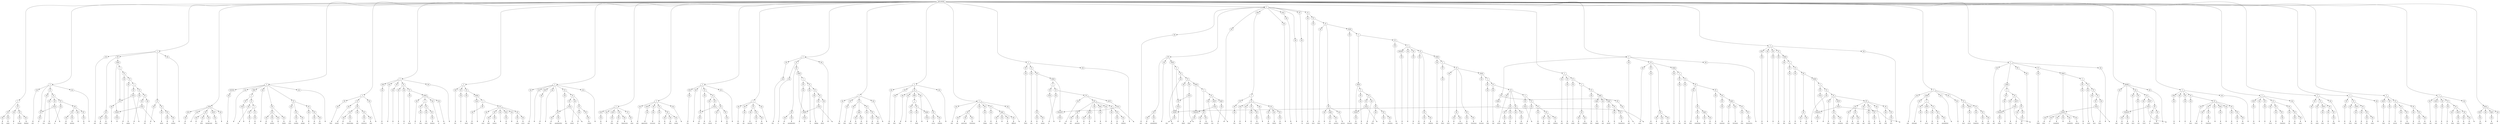 digraph {
   segr0 [ label="My" shape=none ]
   segr2 [ label="name" shape=none ]
   segr4 [ label="is" shape=none ]
   segr6 [ label="Bonnie" shape=none ]
   segr8 [ label="Rindner" shape=none ]
   segr10 [ label="and" shape=none ]
   segr12 [ label="I" shape=none ]
   segr14 [ label="was" shape=none ]
   segr16 [ label="born" shape=none ]
   segr18 [ label="in" shape=none ]
   ptbr00009 [ label="" shape=none ]
   segr20 [ label="San" shape=none ]
   segr22 [ label="Antonio" shape=none ]
   segr23 [ label="," shape=none ]
   segr25 [ label="TX" shape=none ]
   segr26 [ label="," shape=none ]
   segr28 [ label="and" shape=none ]
   segr30 [ label="the" shape=none ]
   segr32 [ label="story" shape=none ]
   segr34 [ label="I" shape=none ]
   ptbr00019 [ label="" shape=none ]
   segr35 [ label="'m" shape=none ]
   segr37 [ label="going" shape=none ]
   segr39 [ label="to" shape=none ]
   ptbr00023 [ label="" shape=none ]
   segr41 [ label="tell" shape=none ]
   segr43 [ label="is" shape=none ]
   ptbr00026 [ label="" shape=none ]
   segr45 [ label="about" shape=none ]
   segr47 [ label="my" shape=none ]
   segr49 [ label="mother" shape=none ]
   segr50 [ label="." shape=none ]
   segr52 [ label="Um" shape=none ]
   segr53 [ label="," shape=none ]
   segr55 [ label="a" shape=none ]
   segr57 [ label="little" shape=none ]
   segr59 [ label="background" shape=none ]
   segr61 [ label="first" shape=none ]
   segr62 [ label="." shape=none ]
   segr64 [ label="Her" shape=none ]
   segr65 [ label="," shape=none ]
   segr67 [ label="let" shape=none ]
   ptbr00041 [ label="" shape=none ]
   segr68 [ label="'s" shape=none ]
   segr70 [ label="see" shape=none ]
   segr71 [ label="," shape=none ]
   segr73 [ label="her" shape=none ]
   segr75 [ label="mother" shape=none ]
   segr76 [ label="'s" shape=none ]
   segr78 [ label="family" shape=none ]
   segr80 [ label="were" shape=none ]
   segr82 [ label="wealthy" shape=none ]
   segr84 [ label="people" shape=none ]
   segr86 [ label="at" shape=none ]
   segr88 [ label="one" shape=none ]
   segr90 [ label="time" shape=none ]
   segr91 [ label="." shape=none ]
   segr93 [ label="They" shape=none ]
   segr95 [ label="owned" shape=none ]
   segr97 [ label="car" shape=none ]
   segr99 [ label="dealerships" shape=none ]
   segr101 [ label="and" shape=none ]
   segr103 [ label="extensive" shape=none ]
   segr105 [ label="land" shape=none ]
   segr106 [ label="." shape=none ]
   segr108 [ label="Um" shape=none ]
   segr109 [ label="," shape=none ]
   segr111 [ label="I" shape=none ]
   segr113 [ label="do" shape=none ]
   segr114 [ label="n't" shape=none ]
   segr116 [ label="know" shape=none ]
   segr118 [ label="if" shape=none ]
   segr120 [ label="they" shape=none ]
   segr122 [ label="were" shape=none ]
   segr124 [ label="farmers" shape=none ]
   segr126 [ label="or" shape=none ]
   segr128 [ label="not" shape=none ]
   segr129 [ label="," shape=none ]
   segr131 [ label="but" shape=none ]
   segr133 [ label="I" shape=none ]
   segr135 [ label="know" shape=none ]
   segr137 [ label="they" shape=none ]
   ptbr00081 [ label="" shape=none ]
   segr139 [ label="were" shape=none ]
   segr141 [ label="land" shape=none ]
   segr143 [ label="owners" shape=none ]
   segr144 [ label="," shape=none ]
   segr146 [ label="um" shape=none ]
   segr147 [ label="," shape=none ]
   segr149 [ label="many" shape=none ]
   segr151 [ label="acres" shape=none ]
   segr153 [ label="and" shape=none ]
   segr154 [ label="," shape=none ]
   segr156 [ label="um" shape=none ]
   segr157 [ label="," shape=none ]
   segr159 [ label="her" shape=none ]
   segr161 [ label="grandmother" shape=none ]
   segr163 [ label="was" shape=none ]
   segr165 [ label="raised" shape=none ]
   segr167 [ label="in" shape=none ]
   ptbr00099 [ label="" shape=none ]
   segr169 [ label="wealth" shape=none ]
   segr170 [ label="." shape=none ]
   segr172 [ label="Uh" shape=none ]
   segr173 [ label="," shape=none ]
   segr175 [ label="then" shape=none ]
   segr177 [ label="the" shape=none ]
   segr179 [ label="Depression" shape=none ]
   segr181 [ label="came" shape=none ]
   segr183 [ label="and" shape=none ]
   segr185 [ label="apparently" shape=none ]
   segr187 [ label="everyone" shape=none ]
   segr189 [ label="lost" shape=none ]
   segr191 [ label="all" shape=none ]
   segr193 [ label="their" shape=none ]
   segr195 [ label="money" shape=none ]
   segr196 [ label="." shape=none ]
   segr198 [ label="Um" shape=none ]
   segr199 [ label="," shape=none ]
   segr201 [ label="she" shape=none ]
   segr203 [ label="was" shape=none ]
   segr205 [ label="raised" shape=none ]
   segr207 [ label="in" shape=none ]
   ptbr00122 [ label="" shape=none ]
   segr209 [ label="MO" shape=none ]
   segr210 [ label="," shape=none ]
   segr212 [ label="and" shape=none ]
   segr214 [ label="she" shape=none ]
   segr216 [ label="married" shape=none ]
   segr218 [ label="a" shape=none ]
   segr220 [ label="man" shape=none ]
   segr221 [ label="," shape=none ]
   segr223 [ label="this" shape=none ]
   segr225 [ label="is" shape=none ]
   segr227 [ label="my" shape=none ]
   segr229 [ label="grandmother" shape=none ]
   segr231 [ label="I" shape=none ]
   ptbr00136 [ label="" shape=none ]
   segr232 [ label="'m" shape=none ]
   segr234 [ label="talking" shape=none ]
   segr236 [ label="about" shape=none ]
   segr237 [ label="." shape=none ]
   ptbr00141 [ label="" shape=none ]
   segr239 [ label="And" shape=none ]
   segr241 [ label="they" shape=none ]
   segr243 [ label="were" shape=none ]
   segr245 [ label="very" shape=none ]
   segr247 [ label="poor" shape=none ]
   segr249 [ label="by" shape=none ]
   segr251 [ label="this" shape=none ]
   segr253 [ label="point" shape=none ]
   segr254 [ label="," shape=none ]
   segr256 [ label="and" shape=none ]
   segr258 [ label="they" shape=none ]
   segr260 [ label="had" shape=none ]
   segr261 [ label="," shape=none ]
   segr263 [ label="I" shape=none ]
   segr265 [ label="think" shape=none ]
   segr266 [ label="," shape=none ]
   ptbr00158 [ label="" shape=none ]
   segr268 [ label="seven" shape=none ]
   segr270 [ label="children" shape=none ]
   segr271 [ label="." shape=none ]
   segr273 [ label="And" shape=none ]
   segr275 [ label="one" shape=none ]
   segr277 [ label="particular" shape=none ]
   segr279 [ label="Christmas" shape=none ]
   segr280 [ label="," shape=none ]
   segr282 [ label="things" shape=none ]
   segr284 [ label="were" shape=none ]
   segr286 [ label="very" shape=none ]
   segr287 [ label="," shape=none ]
   segr289 [ label="very" shape=none ]
   segr291 [ label="difficult" shape=none ]
   segr292 [ label="." shape=none ]
   segr294 [ label="There" shape=none ]
   segr296 [ label="was" shape=none ]
   segr298 [ label="no" shape=none ]
   segr300 [ label="money" shape=none ]
   segr302 [ label="to" shape=none ]
   ptbr00180 [ label="" shape=none ]
   ptbr00179 [ label="" shape=none ]
   segr304 [ label="buy" shape=none ]
   segr306 [ label="any" shape=none ]
   segr308 [ label="presents" shape=none ]
   segr310 [ label="at" shape=none ]
   segr312 [ label="all" shape=none ]
   segr313 [ label="," shape=none ]
   segr315 [ label="um" shape=none ]
   segr316 [ label="," shape=none ]
   segr318 [ label="for" shape=none ]
   segr320 [ label="the" shape=none ]
   segr322 [ label="children" shape=none ]
   segr323 [ label="," shape=none ]
   ptbr00193 [ label="" shape=none ]
   segr325 [ label="and" shape=none ]
   segr327 [ label="my" shape=none ]
   segr329 [ label="grandfather" shape=none ]
   segr330 [ label="," shape=none ]
   segr332 [ label="who" shape=none ]
   segr334 [ label="was" shape=none ]
   ptbr00200 [ label="" shape=none ]
   segr336 [ label="killed" shape=none ]
   segr338 [ label="when" shape=none ]
   ptbr00203 [ label="" shape=none ]
   segr340 [ label="my" shape=none ]
   segr342 [ label="mother" shape=none ]
   segr344 [ label="was" shape=none ]
   segr346 [ label="16" shape=none ]
   segr347 [ label="," shape=none ]
   ptbr00209 [ label="" shape=none ]
   segr349 [ label="this" shape=none ]
   segr351 [ label="was" shape=none ]
   segr352 [ label="," shape=none ]
   segr354 [ label="of" shape=none ]
   segr356 [ label="course" shape=none ]
   segr357 [ label="," shape=none ]
   segr359 [ label="way" shape=none ]
   segr361 [ label="before" shape=none ]
   segr363 [ label="that" shape=none ]
   segr364 [ label="," shape=none ]
   segr366 [ label="um" shape=none ]
   segr367 [ label="," shape=none ]
   segr369 [ label="he" shape=none ]
   segr371 [ label="must" shape=none ]
   segr373 [ label="have" shape=none ]
   segr375 [ label="been" shape=none ]
   segr377 [ label="a" shape=none ]
   segr379 [ label="very" shape=none ]
   segr381 [ label="positive" shape=none ]
   segr383 [ label="person" shape=none ]
   segr385 [ label="because" shape=none ]
   segr387 [ label="what" shape=none ]
   segr389 [ label="he" shape=none ]
   segr391 [ label="did" shape=none ]
   segr393 [ label="with" shape=none ]
   ptbr00235 [ label="" shape=none ]
   segr395 [ label="the" shape=none ]
   segr397 [ label="situation" shape=none ]
   segr399 [ label="was" shape=none ]
   segr401 [ label="he" shape=none ]
   segr402 [ label="," shape=none ]
   segr404 [ label="he" shape=none ]
   segr406 [ label="told" shape=none ]
   segr408 [ label="the" shape=none ]
   segr410 [ label="children" shape=none ]
   segr412 [ label="that" shape=none ]
   segr414 [ label="there" shape=none ]
   segr416 [ label="were" shape=none ]
   segr418 [ label="no" shape=none ]
   segr420 [ label="presents" shape=none ]
   segr422 [ label="this" shape=none ]
   segr424 [ label="Christmas" shape=none ]
   segr426 [ label="because" shape=none ]
   segr428 [ label="they" shape=none ]
   segr430 [ label="had" shape=none ]
   segr432 [ label="given" shape=none ]
   segr434 [ label="them" shape=none ]
   segr436 [ label="all" shape=none ]
   segr438 [ label="to" shape=none ]
   segr440 [ label="Santa" shape=none ]
   segr442 [ label="to" shape=none ]
   ptbr00261 [ label="" shape=none ]
   segr444 [ label="take" shape=none ]
   segr446 [ label="the" shape=none ]
   segr448 [ label="poor" shape=none ]
   segr450 [ label="children" shape=none ]
   segr452 [ label="and" shape=none ]
   segr454 [ label="this" shape=none ]
   segr456 [ label="made" shape=none ]
   segr458 [ label="the" shape=none ]
   segr460 [ label="children" shape=none ]
   segr462 [ label="feel" shape=none ]
   segr464 [ label="happy" shape=none ]
   segr466 [ label="and" shape=none ]
   segr468 [ label="proud" shape=none ]
   segr470 [ label="of" shape=none ]
   segr472 [ label="themselves" shape=none ]
   segr474 [ label="and" shape=none ]
   segr476 [ label="it" shape=none ]
   segr478 [ label="gave" shape=none ]
   ptbr00280 [ label="" shape=none ]
   segr480 [ label="them" shape=none ]
   segr482 [ label="a" shape=none ]
   segr484 [ label="good" shape=none ]
   segr486 [ label="feeling" shape=none ]
   segr488 [ label="that" shape=none ]
   segr490 [ label="they" shape=none ]
   segr492 [ label="had" shape=none ]
   segr494 [ label="done" shape=none ]
   segr496 [ label="something" shape=none ]
   segr498 [ label="very" shape=none ]
   segr500 [ label="nice" shape=none ]
   segr502 [ label="for" shape=none ]
   segr504 [ label="someone" shape=none ]
   segr506 [ label="less" shape=none ]
   segr508 [ label="fortunate" shape=none ]
   segr510 [ label="than" shape=none ]
   segr512 [ label="themselves" shape=none ]
   segr513 [ label="." shape=none ]
   segr515 [ label="Um" shape=none ]
   segr516 [ label="," shape=none ]
   segr518 [ label="I" shape=none ]
   segr520 [ label="felt" shape=none ]
   segr522 [ label="like" shape=none ]
   segr524 [ label="that" shape=none ]
   segr526 [ label="was" shape=none ]
   segr528 [ label="a" shape=none ]
   segr530 [ label="way" shape=none ]
   segr532 [ label="to" shape=none ]
   ptbr00309 [ label="" shape=none ]
   ptbr00310 [ label="" shape=none ]
   segr534 [ label="face" shape=none ]
   segr536 [ label="that" shape=none ]
   segr538 [ label="situation" shape=none ]
   segr540 [ label="with" shape=none ]
   segr542 [ label="such" shape=none ]
   segr544 [ label="hope" shape=none ]
   segr546 [ label="and" shape=none ]
   segr548 [ label="with" shape=none ]
   segr550 [ label="joy" shape=none ]
   segr552 [ label="and" shape=none ]
   segr554 [ label="with" shape=none ]
   segr556 [ label="love" shape=none ]
   segr557 [ label="." shape=none ]
   ptbr00324 [ label="" shape=none ]
   segr559 [ label="And" shape=none ]
   segr561 [ label="although" shape=none ]
   segr563 [ label="I" shape=none ]
   segr565 [ label="never" shape=none ]
   segr567 [ label="met" shape=none ]
   segr569 [ label="my" shape=none ]
   segr571 [ label="grandfather" shape=none ]
   segr572 [ label="," shape=none ]
   segr574 [ label="I" shape=none ]
   segr576 [ label="have" shape=none ]
   segr578 [ label="never" shape=none ]
   segr580 [ label="forgotten" shape=none ]
   segr582 [ label="that" shape=none ]
   segr584 [ label="story" shape=none ]
   segr586 [ label="and" shape=none ]
   segr588 [ label="when" shape=none ]
   segr590 [ label="I" shape=none ]
   segr592 [ label="hear" shape=none ]
   segr594 [ label="of" shape=none ]
   segr596 [ label="him" shape=none ]
   segr598 [ label="I" shape=none ]
   ptbr00346 [ label="" shape=none ]
   segr600 [ label="think" shape=none ]
   segr602 [ label="what" shape=none ]
   segr604 [ label="a" shape=none ]
   segr606 [ label="wonderful" shape=none ]
   segr607 [ label="," shape=none ]
   segr609 [ label="wonderful" shape=none ]
   segr611 [ label="person" shape=none ]
   segr613 [ label="he" shape=none ]
   segr615 [ label="must" shape=none ]
   segr617 [ label="have" shape=none ]
   segr619 [ label="been" shape=none ]
   segr620 [ label="." shape=none ]
   ptbr00359 [ label="" shape=none ]
   segr622 [ label="And" shape=none ]
   segr624 [ label="how" shape=none ]
   segr626 [ label="long" shape=none ]
   segr628 [ label="have" shape=none ]
   segr630 [ label="you" shape=none ]
   segr632 [ label="lived" shape=none ]
   segr634 [ label="in" shape=none ]
   segr636 [ label="Charlotte" shape=none ]
   segr637 [ label="?" shape=none ]
   ptbr00369 [ label="" shape=none ]
   segr639 [ label="Oh" shape=none ]
   segr640 [ label="," shape=none ]
   segr642 [ label="I" shape=none ]
   segr644 [ label="have" shape=none ]
   segr646 [ label="lived" shape=none ]
   segr648 [ label="in" shape=none ]
   segr650 [ label="Charlotte" shape=none ]
   segr651 [ label="," shape=none ]
   segr653 [ label="um" shape=none ]
   segr654 [ label="," shape=none ]
   segr656 [ label="for" shape=none ]
   segr658 [ label="a" shape=none ]
   segr660 [ label="year" shape=none ]
   segr661 [ label="." shape=none ]
   segr663 [ label="Um" shape=none ]
   segr664 [ label="," shape=none ]
   segr666 [ label="I" shape=none ]
   segr668 [ label="lived" shape=none ]
   segr670 [ label="in" shape=none ]
   segr672 [ label="Charlotte" shape=none ]
   segr674 [ label="for" shape=none ]
   segr676 [ label="five" shape=none ]
   segr678 [ label="years" shape=none ]
   segr679 [ label="." shape=none ]
   segr681 [ label="We" shape=none ]
   segr683 [ label="came" shape=none ]
   segr685 [ label="here" shape=none ]
   segr687 [ label="in" shape=none ]
   segr689 [ label="1986" shape=none ]
   segr690 [ label="," shape=none ]
   segr692 [ label="we" shape=none ]
   segr694 [ label="lived" shape=none ]
   segr696 [ label="here" shape=none ]
   segr698 [ label="for" shape=none ]
   segr700 [ label="five" shape=none ]
   segr702 [ label="years" shape=none ]
   segr703 [ label="," shape=none ]
   segr705 [ label="then" shape=none ]
   segr707 [ label="we" shape=none ]
   segr709 [ label="moved" shape=none ]
   segr711 [ label="to" shape=none ]
   segr713 [ label="Raleigh" shape=none ]
   segr715 [ label="for" shape=none ]
   segr717 [ label="seven" shape=none ]
   segr719 [ label="years" shape=none ]
   segr721 [ label="and" shape=none ]
   segr723 [ label="now" shape=none ]
   segr725 [ label="we" shape=none ]
   segr726 [ label="'ve" shape=none ]
   segr728 [ label="been" shape=none ]
   segr730 [ label="back" shape=none ]
   segr732 [ label="one" shape=none ]
   segr734 [ label="year" shape=none ]
   segr735 [ label="." shape=none ]
   segr737 [ label="Well" shape=none ]
   segr738 [ label="," shape=none ]
   segr740 [ label="good" shape=none ]
   segr741 [ label="." shape=none ]
   ptbn00081 [ label="Trace" ]
  ptbn00081 -> ptbr00041
   ptbn00082 [ label="VP" ]
   ptbn00080 [ label="NP" ]
   ptbn00085 [ label="NP" ]
   ptbn00086 [ label="tok" ]
  ptbn00086 -> segr68
   ptbn00083 [ label="tok" ]
  ptbn00083 -> segr67
   ptbn00084 [ label="S" ]
   ptbn00496 [ label="tok" ]
  ptbn00496 -> segr452
   ptbn00290 [ label="SBAR" ]
   ptbn00291 [ label="Trace" ]
  ptbn00291 -> ptbr00158
   ptbn00497 [ label="NP" ]
   ptbn00494 [ label="tok" ]
  ptbn00494 -> segr450
   ptbn00495 [ label="S" ]
   ptbn00294 [ label="tok" ]
  ptbn00294 -> segr268
   ptbn00295 [ label="tok" ]
  ptbn00295 -> segr270
   ptbn00498 [ label="tok" ]
  ptbn00498 -> segr454
   ptbn00292 [ label="tok" ]
  ptbn00292 -> segr266
   ptbn00293 [ label="NP" ]
   ptbn00499 [ label="VP" ]
   ptbn00299 [ label="NP" ]
   ptbn00298 [ label="tok" ]
  ptbn00298 -> segr273
   ptbn00297 [ label="S" ]
   ptbn00296 [ label="tok" ]
  ptbn00296 -> segr271
   ptbn00493 [ label="tok" ]
  ptbn00493 -> segr448
   ptbn00492 [ label="tok" ]
  ptbn00492 -> segr446
   ptbn00491 [ label="NP" ]
   ptbn00490 [ label="tok" ]
  ptbn00490 -> segr444
   ptbn00089 [ label="tok" ]
  ptbn00089 -> segr71
   ptbn00088 [ label="tok" ]
  ptbn00088 -> segr70
   ptbn00087 [ label="VP" ]
   ptbn00090 [ label="NP" ]
   ptbn00091 [ label="NP" ]
   ptbn00092 [ label="tok" ]
  ptbn00092 -> segr73
   ptbn00093 [ label="tok" ]
  ptbn00093 -> segr75
   ptbn00094 [ label="tok" ]
  ptbn00094 -> segr76
   ptbn00095 [ label="tok" ]
  ptbn00095 -> segr78
   ptbn00096 [ label="VP" ]
   ptbn00097 [ label="tok" ]
  ptbn00097 -> segr80
   ptbn00483 [ label="tok" ]
  ptbn00483 -> segr440
   ptbn00484 [ label="S" ]
   ptbn00485 [ label="NP" ]
   ptbn00280 [ label="tok" ]
  ptbn00280 -> segr258
   ptbn00486 [ label="Trace" ]
  ptbn00486 -> ptbr00261
   ptbn00281 [ label="VP" ]
   ptbn00487 [ label="VP" ]
   ptbn00282 [ label="tok" ]
  ptbn00282 -> segr260
   ptbn00488 [ label="tok" ]
  ptbn00488 -> segr442
   ptbn00283 [ label="tok" ]
  ptbn00283 -> segr261
   ptbn00489 [ label="VP" ]
   ptbn00284 [ label="PRN" ]
   ptbn00286 [ label="NP" ]
   ptbn00285 [ label="S" ]
   ptbn00288 [ label="VP" ]
   ptbn00287 [ label="tok" ]
  ptbn00287 -> segr263
   ptbn00480 [ label="PP" ]
   ptbn00289 [ label="tok" ]
  ptbn00289 -> segr265
   ptbn00482 [ label="NP" ]
   ptbn00481 [ label="tok" ]
  ptbn00481 -> segr438
   ptbn00099 [ label="tok" ]
  ptbn00099 -> segr82
   ptbn00098 [ label="NP" ]
   ptbn00063 [ label="FRAG" ]
   ptbn00064 [ label="INTJ" ]
   ptbn00061 [ label="tok" ]
  ptbn00061 -> segr49
   ptbn00062 [ label="tok" ]
  ptbn00062 -> segr50
   ptbn00060 [ label="tok" ]
  ptbn00060 -> segr47
   ptbn00272 [ label="tok" ]
  ptbn00272 -> segr249
   ptbn00478 [ label="NP" ]
   ptbn00479 [ label="tok" ]
  ptbn00479 -> segr436
   ptbn00273 [ label="NP" ]
   ptbn00270 [ label="tok" ]
  ptbn00270 -> segr247
   ptbn00476 [ label="NP" ]
   ptbn00477 [ label="tok" ]
  ptbn00477 -> segr434
   ptbn00271 [ label="PP" ]
   ptbn00474 [ label="tok" ]
  ptbn00474 -> segr432
   ptbn00475 [ label="NP" ]
   ptbn00472 [ label="tok" ]
  ptbn00472 -> segr430
   ptbn00473 [ label="VP" ]
   ptbn00471 [ label="VP" ]
   ptbn00470 [ label="tok" ]
  ptbn00470 -> segr428
   ptbn00279 [ label="NP" ]
   ptbn00278 [ label="tok" ]
  ptbn00278 -> segr256
   ptbn00277 [ label="S" ]
   ptbn00276 [ label="tok" ]
  ptbn00276 -> segr254
   ptbn00275 [ label="tok" ]
  ptbn00275 -> segr253
   ptbn00274 [ label="tok" ]
  ptbn00274 -> segr251
   ptbn00069 [ label="tok" ]
  ptbn00069 -> segr57
   ptbn00068 [ label="tok" ]
  ptbn00068 -> segr55
   ptbn00067 [ label="NP" ]
   ptbn00066 [ label="tok" ]
  ptbn00066 -> segr53
   ptbn00065 [ label="tok" ]
  ptbn00065 -> segr52
   ptbn00072 [ label="tok" ]
  ptbn00072 -> segr61
   ptbn00073 [ label="tok" ]
  ptbn00073 -> segr62
   ptbn00074 [ label="S" ]
   ptbn00075 [ label="EDITED" ]
   ptbn00469 [ label="NP" ]
   ptbn00070 [ label="tok" ]
  ptbn00070 -> segr59
   ptbn00071 [ label="ADVP" ]
   ptbn00465 [ label="tok" ]
  ptbn00465 -> segr424
   ptbn00466 [ label="SBAR" ]
   ptbn00260 [ label="Trace" ]
  ptbn00260 -> ptbr00141
   ptbn00467 [ label="tok" ]
  ptbn00467 -> segr426
   ptbn00261 [ label="tok" ]
  ptbn00261 -> segr237
   ptbn00468 [ label="S" ]
   ptbn00262 [ label="S" ]
   ptbn00461 [ label="tok" ]
  ptbn00461 -> segr418
   ptbn00462 [ label="tok" ]
  ptbn00462 -> segr420
   ptbn00463 [ label="NP" ]
   ptbn00464 [ label="tok" ]
  ptbn00464 -> segr422
   ptbn00268 [ label="ADJP" ]
   ptbn00267 [ label="tok" ]
  ptbn00267 -> segr243
   ptbn00460 [ label="NP" ]
   ptbn00269 [ label="tok" ]
  ptbn00269 -> segr245
   ptbn00264 [ label="NP" ]
   ptbn00263 [ label="tok" ]
  ptbn00263 -> segr239
   ptbn00266 [ label="VP" ]
   ptbn00265 [ label="tok" ]
  ptbn00265 -> segr241
   ptbn00077 [ label="tok" ]
  ptbn00077 -> segr65
   ptbn00076 [ label="tok" ]
  ptbn00076 -> segr64
   ptbn00079 [ label="S" ]
   ptbn00078 [ label="PRN" ]
   ptbn00251 [ label="NP" ]
   ptbn00250 [ label="S" ]
   ptbn00730 [ label="tok" ]
  ptbn00730 -> segr672
   ptbn00731 [ label="PP" ]
   ptbn00732 [ label="tok" ]
  ptbn00732 -> segr674
   ptbn00254 [ label="tok" ]
  ptbn00254 -> segr232
   ptbn00733 [ label="NP" ]
   ptbn00734 [ label="tok" ]
  ptbn00734 -> segr676
   ptbn00255 [ label="VP" ]
   ptbn00252 [ label="tok" ]
  ptbn00252 -> segr231
   ptbn00735 [ label="tok" ]
  ptbn00735 -> segr678
   ptbn00736 [ label="tok" ]
  ptbn00736 -> segr679
   ptbn00253 [ label="VP" ]
   ptbn00258 [ label="tok" ]
  ptbn00258 -> segr236
   ptbn00737 [ label="S" ]
   ptbn00259 [ label="NP" ]
   ptbn00738 [ label="NP" ]
   ptbn00256 [ label="tok" ]
  ptbn00256 -> segr234
   ptbn00739 [ label="tok" ]
  ptbn00739 -> segr681
   ptbn00257 [ label="PP" ]
   ptbn00719 [ label="S" ]
   ptbn00240 [ label="tok" ]
  ptbn00240 -> segr223
   ptbn00249 [ label="Trace" ]
  ptbn00249 -> ptbr00136
   ptbn00720 [ label="INTJ" ]
   ptbn00721 [ label="tok" ]
  ptbn00721 -> segr663
   ptbn00724 [ label="tok" ]
  ptbn00724 -> segr666
   ptbn00241 [ label="VP" ]
   ptbn00242 [ label="tok" ]
  ptbn00242 -> segr225
   ptbn00725 [ label="VP" ]
   ptbn00722 [ label="tok" ]
  ptbn00722 -> segr664
   ptbn00243 [ label="NP" ]
   ptbn00723 [ label="NP" ]
   ptbn00244 [ label="NP" ]
   ptbn00245 [ label="tok" ]
  ptbn00245 -> segr227
   ptbn00728 [ label="tok" ]
  ptbn00728 -> segr670
   ptbn00246 [ label="tok" ]
  ptbn00246 -> segr229
   ptbn00729 [ label="NP" ]
   ptbn00726 [ label="tok" ]
  ptbn00726 -> segr668
   ptbn00247 [ label="SBAR" ]
   ptbn00727 [ label="PP" ]
   ptbn00248 [ label="WHNP" ]
   ptbn00709 [ label="tok" ]
  ptbn00709 -> segr651
   ptbn00708 [ label="tok" ]
  ptbn00708 -> segr650
   ptbn00710 [ label="INTJ" ]
   ptbn00238 [ label="S" ]
   ptbn00239 [ label="NP" ]
   ptbn00236 [ label="tok" ]
  ptbn00236 -> segr220
   ptbn00715 [ label="NP" ]
   ptbn00237 [ label="tok" ]
  ptbn00237 -> segr221
   ptbn00716 [ label="tok" ]
  ptbn00716 -> segr658
   ptbn00717 [ label="tok" ]
  ptbn00717 -> segr660
   ptbn00234 [ label="NP" ]
   ptbn00235 [ label="tok" ]
  ptbn00235 -> segr218
   ptbn00718 [ label="tok" ]
  ptbn00718 -> segr661
   ptbn00711 [ label="tok" ]
  ptbn00711 -> segr653
   ptbn00232 [ label="VP" ]
   ptbn00233 [ label="tok" ]
  ptbn00233 -> segr216
   ptbn00712 [ label="tok" ]
  ptbn00712 -> segr654
   ptbn00230 [ label="NP" ]
   ptbn00713 [ label="PP" ]
   ptbn00231 [ label="tok" ]
  ptbn00231 -> segr214
   ptbn00714 [ label="tok" ]
  ptbn00714 -> segr656
   ptbn00227 [ label="tok" ]
  ptbn00227 -> segr210
   ptbn00228 [ label="S" ]
   ptbn00229 [ label="tok" ]
  ptbn00229 -> segr212
   ptbn00706 [ label="tok" ]
  ptbn00706 -> segr648
   ptbn00223 [ label="PP" ]
   ptbn00224 [ label="tok" ]
  ptbn00224 -> segr207
   ptbn00707 [ label="NP" ]
   ptbn00704 [ label="tok" ]
  ptbn00704 -> segr646
   ptbn00225 [ label="NP" ]
   ptbn00226 [ label="tok" ]
  ptbn00226 -> segr209
   ptbn00705 [ label="PP" ]
   ptbn00702 [ label="tok" ]
  ptbn00702 -> segr644
   ptbn00220 [ label="tok" ]
  ptbn00220 -> segr205
   ptbn00703 [ label="VP" ]
   ptbn00700 [ label="tok" ]
  ptbn00700 -> segr642
   ptbn00221 [ label="NP" ]
   ptbn00222 [ label="Trace" ]
  ptbn00222 -> ptbr00122
   ptbn00701 [ label="VP" ]
   ptbn00008 [ label="tok" ]
  ptbn00008 -> segr6
   ptbn00779 [ label="tok" ]
  ptbn00779 -> segr721
   ptbn00007 [ label="NP" ]
   ptbn00778 [ label="S" ]
   ptbn00777 [ label="tok" ]
  ptbn00777 -> segr719
   ptbn00009 [ label="tok" ]
  ptbn00009 -> segr8
   ptbn00772 [ label="tok" ]
  ptbn00772 -> segr713
   ptbn00000 [ label="ptb-n00000" ]
   ptbn00771 [ label="NP" ]
   ptbn00770 [ label="tok" ]
  ptbn00770 -> segr711
   ptbn00002 [ label="NP" ]
   ptbn00001 [ label="S" ]
   ptbn00776 [ label="tok" ]
  ptbn00776 -> segr717
   ptbn00004 [ label="tok" ]
  ptbn00004 -> segr2
   ptbn00003 [ label="tok" ]
  ptbn00003 -> segr0
   ptbn00775 [ label="NP" ]
   ptbn00774 [ label="tok" ]
  ptbn00774 -> segr715
   ptbn00006 [ label="tok" ]
  ptbn00006 -> segr4
   ptbn00005 [ label="VP" ]
   ptbn00773 [ label="PP" ]
   ptbn00767 [ label="VP" ]
   ptbn00766 [ label="tok" ]
  ptbn00766 -> segr707
   ptbn00019 [ label="Trace" ]
  ptbn00019 -> ptbr00009
   ptbn00769 [ label="PP" ]
   ptbn00768 [ label="tok" ]
  ptbn00768 -> segr709
   ptbn00018 [ label="NP" ]
   ptbn00013 [ label="tok" ]
  ptbn00013 -> segr12
   ptbn00012 [ label="NP" ]
   ptbn00011 [ label="tok" ]
  ptbn00011 -> segr10
   ptbn00761 [ label="tok" ]
  ptbn00761 -> segr703
   ptbn00760 [ label="tok" ]
  ptbn00760 -> segr702
   ptbn00010 [ label="S" ]
   ptbn00017 [ label="tok" ]
  ptbn00017 -> segr16
   ptbn00763 [ label="ADVP" ]
   ptbn00016 [ label="VP" ]
   ptbn00762 [ label="S" ]
   ptbn00015 [ label="tok" ]
  ptbn00015 -> segr14
   ptbn00765 [ label="NP" ]
   ptbn00764 [ label="tok" ]
  ptbn00764 -> segr705
   ptbn00014 [ label="VP" ]
   ptbn00759 [ label="tok" ]
  ptbn00759 -> segr700
   ptbn00758 [ label="NP" ]
   ptbn00757 [ label="tok" ]
  ptbn00757 -> segr698
   ptbn00756 [ label="PP" ]
   ptbn00755 [ label="tok" ]
  ptbn00755 -> segr696
   ptbn00754 [ label="ADVP" ]
   ptbn00753 [ label="tok" ]
  ptbn00753 -> segr694
   ptbn00752 [ label="VP" ]
   ptbn00751 [ label="tok" ]
  ptbn00751 -> segr692
   ptbn00750 [ label="NP" ]
   ptbn00749 [ label="S" ]
   ptbn00748 [ label="tok" ]
  ptbn00748 -> segr690
   ptbn00745 [ label="tok" ]
  ptbn00745 -> segr687
   ptbn00744 [ label="PP" ]
   ptbn00747 [ label="tok" ]
  ptbn00747 -> segr689
   ptbn00746 [ label="NP" ]
   ptbn00741 [ label="tok" ]
  ptbn00741 -> segr683
   ptbn00740 [ label="VP" ]
   ptbn00743 [ label="tok" ]
  ptbn00743 -> segr685
   ptbn00742 [ label="ADVP" ]
   ptbn00043 [ label="tok" ]
  ptbn00043 -> segr35
   ptbn00044 [ label="VP" ]
   ptbn00045 [ label="tok" ]
  ptbn00045 -> segr37
   ptbn00046 [ label="S" ]
   ptbn00047 [ label="NP" ]
   ptbn00048 [ label="Trace" ]
  ptbn00048 -> ptbr00023
   ptbn00049 [ label="VP" ]
   ptbn00040 [ label="NP" ]
   ptbn00042 [ label="VP" ]
   ptbn00041 [ label="tok" ]
  ptbn00041 -> segr34
   ptbn00056 [ label="tok" ]
  ptbn00056 -> segr43
   ptbn00057 [ label="PP" ]
   ptbn00054 [ label="Trace" ]
  ptbn00054 -> ptbr00026
   ptbn00055 [ label="VP" ]
   ptbn00058 [ label="tok" ]
  ptbn00058 -> segr45
   ptbn00059 [ label="NP" ]
   ptbn00053 [ label="NP" ]
   ptbn00052 [ label="tok" ]
  ptbn00052 -> segr41
   ptbn00051 [ label="VP" ]
   ptbn00050 [ label="tok" ]
  ptbn00050 -> segr39
   ptbn00025 [ label="tok" ]
  ptbn00025 -> segr22
   ptbn00797 [ label="tok" ]
  ptbn00797 -> segr738
   ptbn00026 [ label="tok" ]
  ptbn00026 -> segr23
   ptbn00798 [ label="ADJP" ]
   ptbn00027 [ label="NP" ]
   ptbn00795 [ label="INTJ" ]
   ptbn00028 [ label="tok" ]
  ptbn00028 -> segr25
   ptbn00796 [ label="tok" ]
  ptbn00796 -> segr737
   ptbn00021 [ label="tok" ]
  ptbn00021 -> segr18
   ptbn00793 [ label="tok" ]
  ptbn00793 -> segr735
   ptbn00022 [ label="NP" ]
   ptbn00794 [ label="FRAG" ]
   ptbn00791 [ label="tok" ]
  ptbn00791 -> segr732
   ptbn00023 [ label="NP" ]
   ptbn00024 [ label="tok" ]
  ptbn00024 -> segr20
   ptbn00792 [ label="tok" ]
  ptbn00792 -> segr734
   ptbn00029 [ label="tok" ]
  ptbn00029 -> segr26
   ptbn00799 [ label="tok" ]
  ptbn00799 -> segr740
   ptbn00790 [ label="NP" ]
   ptbn00020 [ label="PP" ]
   ptbn00038 [ label="Trace" ]
  ptbn00038 -> ptbr00019
   ptbn00784 [ label="VP" ]
   ptbn00785 [ label="tok" ]
  ptbn00785 -> segr726
   ptbn00039 [ label="S" ]
   ptbn00036 [ label="SBAR" ]
   ptbn00786 [ label="VP" ]
   ptbn00787 [ label="tok" ]
  ptbn00787 -> segr728
   ptbn00037 [ label="WHNP" ]
   ptbn00034 [ label="tok" ]
  ptbn00034 -> segr30
   ptbn00780 [ label="ADVP" ]
   ptbn00035 [ label="tok" ]
  ptbn00035 -> segr32
   ptbn00781 [ label="tok" ]
  ptbn00781 -> segr723
   ptbn00032 [ label="NP" ]
   ptbn00782 [ label="NP" ]
   ptbn00783 [ label="tok" ]
  ptbn00783 -> segr725
   ptbn00033 [ label="NP" ]
   ptbn00788 [ label="ADVP" ]
   ptbn00789 [ label="tok" ]
  ptbn00789 -> segr730
   ptbn00031 [ label="tok" ]
  ptbn00031 -> segr28
   ptbn00030 [ label="S" ]
   ptbn00204 [ label="VP" ]
   ptbn00203 [ label="tok" ]
  ptbn00203 -> segr187
   ptbn00202 [ label="NP" ]
   ptbn00201 [ label="tok" ]
  ptbn00201 -> segr185
   ptbn00200 [ label="ADVP" ]
   ptbn00209 [ label="tok" ]
  ptbn00209 -> segr195
   ptbn00208 [ label="tok" ]
  ptbn00208 -> segr193
   ptbn00207 [ label="tok" ]
  ptbn00207 -> segr191
   ptbn00206 [ label="NP" ]
   ptbn00205 [ label="tok" ]
  ptbn00205 -> segr189
   ptbn00409 [ label="tok" ]
  ptbn00409 -> segr369
   ptbn00407 [ label="tok" ]
  ptbn00407 -> segr367
   ptbn00408 [ label="NP" ]
   ptbn00405 [ label="INTJ" ]
   ptbn00406 [ label="tok" ]
  ptbn00406 -> segr366
   ptbn00403 [ label="tok" ]
  ptbn00403 -> segr363
   ptbn00404 [ label="tok" ]
  ptbn00404 -> segr364
   ptbn00401 [ label="tok" ]
  ptbn00401 -> segr361
   ptbn00402 [ label="NP" ]
   ptbn00400 [ label="tok" ]
  ptbn00400 -> segr359
   ptbn00213 [ label="tok" ]
  ptbn00213 -> segr198
   ptbn00212 [ label="INTJ" ]
   ptbn00215 [ label="NP" ]
   ptbn00214 [ label="tok" ]
  ptbn00214 -> segr199
   ptbn00211 [ label="S" ]
   ptbn00210 [ label="tok" ]
  ptbn00210 -> segr196
   ptbn00217 [ label="VP" ]
   ptbn00216 [ label="tok" ]
  ptbn00216 -> segr201
   ptbn00219 [ label="VP" ]
   ptbn00218 [ label="tok" ]
  ptbn00218 -> segr203
   ptbn00418 [ label="ADJP" ]
   ptbn00419 [ label="tok" ]
  ptbn00419 -> segr379
   ptbn00414 [ label="VP" ]
   ptbn00415 [ label="tok" ]
  ptbn00415 -> segr375
   ptbn00416 [ label="NP" ]
   ptbn00417 [ label="tok" ]
  ptbn00417 -> segr377
   ptbn00410 [ label="VP" ]
   ptbn00411 [ label="tok" ]
  ptbn00411 -> segr371
   ptbn00412 [ label="VP" ]
   ptbn00413 [ label="tok" ]
  ptbn00413 -> segr373
   ptbn00446 [ label="NP" ]
   ptbn00445 [ label="tok" ]
  ptbn00445 -> segr402
   ptbn00444 [ label="tok" ]
  ptbn00444 -> segr401
   ptbn00443 [ label="EDITED" ]
   ptbn00442 [ label="S" ]
   ptbn00441 [ label="tok" ]
  ptbn00441 -> segr399
   ptbn00440 [ label="VP" ]
   ptbn00449 [ label="tok" ]
  ptbn00449 -> segr406
   ptbn00448 [ label="VP" ]
   ptbn00447 [ label="tok" ]
  ptbn00447 -> segr404
   ptbn00455 [ label="S" ]
   ptbn00454 [ label="tok" ]
  ptbn00454 -> segr412
   ptbn00457 [ label="tok" ]
  ptbn00457 -> segr414
   ptbn00456 [ label="NP" ]
   ptbn00451 [ label="tok" ]
  ptbn00451 -> segr408
   ptbn00450 [ label="NP" ]
   ptbn00453 [ label="SBAR" ]
   ptbn00452 [ label="tok" ]
  ptbn00452 -> segr410
   ptbn00459 [ label="tok" ]
  ptbn00459 -> segr416
   ptbn00458 [ label="VP" ]
   ptbn00420 [ label="tok" ]
  ptbn00420 -> segr381
   ptbn00424 [ label="S" ]
   ptbn00423 [ label="tok" ]
  ptbn00423 -> segr385
   ptbn00422 [ label="SBAR" ]
   ptbn00421 [ label="tok" ]
  ptbn00421 -> segr383
   ptbn00428 [ label="S" ]
   ptbn00427 [ label="tok" ]
  ptbn00427 -> segr387
   ptbn00426 [ label="WHNP" ]
   ptbn00425 [ label="SBAR" ]
   ptbn00429 [ label="NP" ]
   ptbn00431 [ label="VP" ]
   ptbn00430 [ label="tok" ]
  ptbn00430 -> segr389
   ptbn00433 [ label="NP" ]
   ptbn00432 [ label="tok" ]
  ptbn00432 -> segr391
   ptbn00435 [ label="PP" ]
   ptbn00434 [ label="Trace" ]
  ptbn00434 -> ptbr00235
   ptbn00437 [ label="NP" ]
   ptbn00436 [ label="tok" ]
  ptbn00436 -> segr393
   ptbn00439 [ label="tok" ]
  ptbn00439 -> segr397
   ptbn00438 [ label="tok" ]
  ptbn00438 -> segr395
   ptbn00393 [ label="PP" ]
   ptbn00599 [ label="PP" ]
   ptbn00394 [ label="tok" ]
  ptbn00394 -> segr354
   ptbn00391 [ label="tok" ]
  ptbn00391 -> segr351
   ptbn00597 [ label="tok" ]
  ptbn00597 -> segr544
   ptbn00392 [ label="tok" ]
  ptbn00392 -> segr352
   ptbn00598 [ label="tok" ]
  ptbn00598 -> segr546
   ptbn00595 [ label="NP" ]
   ptbn00596 [ label="tok" ]
  ptbn00596 -> segr542
   ptbn00390 [ label="VP" ]
   ptbn00593 [ label="PP" ]
   ptbn00594 [ label="tok" ]
  ptbn00594 -> segr540
   ptbn00184 [ label="NP" ]
   ptbn00185 [ label="tok" ]
  ptbn00185 -> segr169
   ptbn00182 [ label="PP" ]
   ptbn00183 [ label="tok" ]
  ptbn00183 -> segr167
   ptbn00180 [ label="NP" ]
   ptbn00181 [ label="Trace" ]
  ptbn00181 -> ptbr00099
   ptbn00189 [ label="tok" ]
  ptbn00189 -> segr172
   ptbn00188 [ label="INTJ" ]
   ptbn00187 [ label="S" ]
   ptbn00186 [ label="tok" ]
  ptbn00186 -> segr170
   ptbn00592 [ label="PP" ]
   ptbn00591 [ label="tok" ]
  ptbn00591 -> segr538
   ptbn00590 [ label="tok" ]
  ptbn00590 -> segr536
   ptbn00399 [ label="NP" ]
   ptbn00398 [ label="PP" ]
   ptbn00397 [ label="tok" ]
  ptbn00397 -> segr357
   ptbn00396 [ label="tok" ]
  ptbn00396 -> segr356
   ptbn00395 [ label="NP" ]
   ptbn00586 [ label="tok" ]
  ptbn00586 -> segr532
   ptbn00380 [ label="ADJP" ]
   ptbn00381 [ label="tok" ]
  ptbn00381 -> segr346
   ptbn00587 [ label="VP" ]
   ptbn00588 [ label="tok" ]
  ptbn00588 -> segr534
   ptbn00382 [ label="ADVP" ]
   ptbn00383 [ label="Trace" ]
  ptbn00383 -> ptbr00209
   ptbn00589 [ label="NP" ]
   ptbn00582 [ label="S" ]
   ptbn00583 [ label="NP" ]
   ptbn00584 [ label="Trace" ]
  ptbn00584 -> ptbr00310
   ptbn00585 [ label="VP" ]
   ptbn00193 [ label="NP" ]
   ptbn00194 [ label="tok" ]
  ptbn00194 -> segr177
   ptbn00195 [ label="tok" ]
  ptbn00195 -> segr179
   ptbn00196 [ label="VP" ]
   ptbn00190 [ label="tok" ]
  ptbn00190 -> segr173
   ptbn00191 [ label="ADVP" ]
   ptbn00192 [ label="tok" ]
  ptbn00192 -> segr175
   ptbn00198 [ label="S" ]
   ptbn00197 [ label="tok" ]
  ptbn00197 -> segr181
   ptbn00199 [ label="tok" ]
  ptbn00199 -> segr183
   ptbn00389 [ label="tok" ]
  ptbn00389 -> segr349
   ptbn00388 [ label="NP" ]
   ptbn00581 [ label="Trace" ]
  ptbn00581 -> ptbr00309
   ptbn00580 [ label="WHADVP" ]
   ptbn00385 [ label="PRN" ]
   ptbn00384 [ label="tok" ]
  ptbn00384 -> segr347
   ptbn00387 [ label="NP" ]
   ptbn00386 [ label="S" ]
   ptbn00350 [ label="Trace" ]
  ptbn00350 -> ptbr00193
   ptbn00357 [ label="tok" ]
  ptbn00357 -> segr329
   ptbn00358 [ label="tok" ]
  ptbn00358 -> segr330
   ptbn00355 [ label="NP" ]
   ptbn00356 [ label="tok" ]
  ptbn00356 -> segr327
   ptbn00353 [ label="tok" ]
  ptbn00353 -> segr325
   ptbn00354 [ label="NP" ]
   ptbn00351 [ label="tok" ]
  ptbn00351 -> segr323
   ptbn00352 [ label="S" ]
   ptbn00359 [ label="SBAR" ]
   ptbn00344 [ label="PP" ]
   ptbn00345 [ label="tok" ]
  ptbn00345 -> segr318
   ptbn00346 [ label="NP" ]
   ptbn00347 [ label="tok" ]
  ptbn00347 -> segr320
   ptbn00340 [ label="tok" ]
  ptbn00340 -> segr313
   ptbn00341 [ label="INTJ" ]
   ptbn00342 [ label="tok" ]
  ptbn00342 -> segr315
   ptbn00343 [ label="tok" ]
  ptbn00343 -> segr316
   ptbn00348 [ label="tok" ]
  ptbn00348 -> segr322
   ptbn00349 [ label="ADVP" ]
   ptbn00609 [ label="Trace" ]
  ptbn00609 -> ptbr00324
   ptbn00372 [ label="WHADVP" ]
   ptbn00371 [ label="SBAR" ]
   ptbn00370 [ label="Trace" ]
  ptbn00370 -> ptbr00203
   ptbn00612 [ label="tok" ]
  ptbn00612 -> segr559
   ptbn00375 [ label="NP" ]
   ptbn00376 [ label="tok" ]
  ptbn00376 -> segr340
   ptbn00613 [ label="SBAR" ]
   ptbn00373 [ label="tok" ]
  ptbn00373 -> segr338
   ptbn00614 [ label="tok" ]
  ptbn00614 -> segr561
   ptbn00374 [ label="S" ]
   ptbn00615 [ label="S" ]
   ptbn00379 [ label="tok" ]
  ptbn00379 -> segr344
   ptbn00616 [ label="NP" ]
   ptbn00617 [ label="tok" ]
  ptbn00617 -> segr563
   ptbn00377 [ label="tok" ]
  ptbn00377 -> segr342
   ptbn00618 [ label="ADVP" ]
   ptbn00619 [ label="tok" ]
  ptbn00619 -> segr565
   ptbn00378 [ label="VP" ]
   ptbn00610 [ label="tok" ]
  ptbn00610 -> segr557
   ptbn00611 [ label="S" ]
   ptbn00800 [ label="tok" ]
  ptbn00800 -> segr741
   ptbn00361 [ label="tok" ]
  ptbn00361 -> segr332
   ptbn00360 [ label="WHNP" ]
   ptbn00603 [ label="tok" ]
  ptbn00603 -> segr552
   ptbn00362 [ label="S" ]
   ptbn00363 [ label="NP" ]
   ptbn00604 [ label="PP" ]
   ptbn00364 [ label="Trace" ]
  ptbn00364 -> ptbr00200
   ptbn00601 [ label="NP" ]
   ptbn00602 [ label="tok" ]
  ptbn00602 -> segr550
   ptbn00365 [ label="VP" ]
   ptbn00366 [ label="tok" ]
  ptbn00366 -> segr334
   ptbn00607 [ label="tok" ]
  ptbn00607 -> segr556
   ptbn00367 [ label="VP" ]
   ptbn00608 [ label="ADVP" ]
   ptbn00368 [ label="tok" ]
  ptbn00368 -> segr336
   ptbn00605 [ label="tok" ]
  ptbn00605 -> segr554
   ptbn00369 [ label="NP" ]
   ptbn00606 [ label="NP" ]
   ptbn00600 [ label="tok" ]
  ptbn00600 -> segr548
   ptbn00633 [ label="tok" ]
  ptbn00633 -> segr580
   ptbn00103 [ label="NP" ]
   ptbn00102 [ label="tok" ]
  ptbn00102 -> segr86
   ptbn00632 [ label="VP" ]
   ptbn00105 [ label="tok" ]
  ptbn00105 -> segr90
   ptbn00631 [ label="tok" ]
  ptbn00631 -> segr578
   ptbn00104 [ label="tok" ]
  ptbn00104 -> segr88
   ptbn00630 [ label="ADVP" ]
   ptbn00101 [ label="PP" ]
   ptbn00100 [ label="tok" ]
  ptbn00100 -> segr84
   ptbn00639 [ label="SBAR" ]
   ptbn00638 [ label="tok" ]
  ptbn00638 -> segr586
   ptbn00637 [ label="S" ]
   ptbn00107 [ label="S" ]
   ptbn00106 [ label="tok" ]
  ptbn00106 -> segr91
   ptbn00636 [ label="tok" ]
  ptbn00636 -> segr584
   ptbn00109 [ label="tok" ]
  ptbn00109 -> segr93
   ptbn00635 [ label="tok" ]
  ptbn00635 -> segr582
   ptbn00634 [ label="NP" ]
   ptbn00108 [ label="NP" ]
   ptbn00116 [ label="tok" ]
  ptbn00116 -> segr101
   ptbn00620 [ label="VP" ]
   ptbn00115 [ label="tok" ]
  ptbn00115 -> segr99
   ptbn00114 [ label="tok" ]
  ptbn00114 -> segr97
   ptbn00622 [ label="NP" ]
   ptbn00621 [ label="tok" ]
  ptbn00621 -> segr567
   ptbn00113 [ label="NP" ]
   ptbn00112 [ label="NP" ]
   ptbn00111 [ label="tok" ]
  ptbn00111 -> segr95
   ptbn00110 [ label="VP" ]
   ptbn00628 [ label="VP" ]
   ptbn00627 [ label="tok" ]
  ptbn00627 -> segr574
   ptbn00629 [ label="tok" ]
  ptbn00629 -> segr576
   ptbn00624 [ label="tok" ]
  ptbn00624 -> segr571
   ptbn00623 [ label="tok" ]
  ptbn00623 -> segr569
   ptbn00119 [ label="tok" ]
  ptbn00119 -> segr105
   ptbn00118 [ label="tok" ]
  ptbn00118 -> segr103
   ptbn00626 [ label="NP" ]
   ptbn00625 [ label="tok" ]
  ptbn00625 -> segr572
   ptbn00117 [ label="NP" ]
   ptbn00121 [ label="S" ]
   ptbn00651 [ label="ADVP" ]
   ptbn00650 [ label="tok" ]
  ptbn00650 -> segr596
   ptbn00120 [ label="tok" ]
  ptbn00120 -> segr106
   ptbn00123 [ label="tok" ]
  ptbn00123 -> segr108
   ptbn00122 [ label="INTJ" ]
   ptbn00125 [ label="NP" ]
   ptbn00655 [ label="VP" ]
   ptbn00654 [ label="tok" ]
  ptbn00654 -> segr598
   ptbn00124 [ label="tok" ]
  ptbn00124 -> segr109
   ptbn00127 [ label="VP" ]
   ptbn00653 [ label="NP" ]
   ptbn00126 [ label="tok" ]
  ptbn00126 -> segr111
   ptbn00652 [ label="Trace" ]
  ptbn00652 -> ptbr00346
   ptbn00659 [ label="tok" ]
  ptbn00659 -> segr602
   ptbn00129 [ label="tok" ]
  ptbn00129 -> segr114
   ptbn00128 [ label="tok" ]
  ptbn00128 -> segr113
   ptbn00658 [ label="WHNP" ]
   ptbn00657 [ label="SBAR" ]
   ptbn00656 [ label="tok" ]
  ptbn00656 -> segr600
   ptbn00134 [ label="S" ]
   ptbn00133 [ label="tok" ]
  ptbn00133 -> segr118
   ptbn00132 [ label="SBAR" ]
   ptbn00640 [ label="WHADVP" ]
   ptbn00131 [ label="tok" ]
  ptbn00131 -> segr116
   ptbn00138 [ label="tok" ]
  ptbn00138 -> segr122
   ptbn00642 [ label="S" ]
   ptbn00137 [ label="VP" ]
   ptbn00641 [ label="tok" ]
  ptbn00641 -> segr588
   ptbn00644 [ label="tok" ]
  ptbn00644 -> segr590
   ptbn00136 [ label="tok" ]
  ptbn00136 -> segr120
   ptbn00135 [ label="NP" ]
   ptbn00643 [ label="NP" ]
   ptbn00646 [ label="tok" ]
  ptbn00646 -> segr592
   ptbn00645 [ label="VP" ]
   ptbn00648 [ label="tok" ]
  ptbn00648 -> segr594
   ptbn00139 [ label="NP" ]
   ptbn00647 [ label="PP" ]
   ptbn00649 [ label="NP" ]
   ptbn00130 [ label="VP" ]
   ptbn00678 [ label="tok" ]
  ptbn00678 -> segr622
   ptbn00679 [ label="WHADVP" ]
   ptbn00676 [ label="tok" ]
  ptbn00676 -> segr620
   ptbn00146 [ label="NP" ]
   ptbn00147 [ label="tok" ]
  ptbn00147 -> segr133
   ptbn00677 [ label="SBARQ" ]
   ptbn00674 [ label="NP" ]
   ptbn00148 [ label="VP" ]
   ptbn00149 [ label="tok" ]
  ptbn00149 -> segr135
   ptbn00675 [ label="Trace" ]
  ptbn00675 -> ptbr00359
   ptbn00142 [ label="tok" ]
  ptbn00142 -> segr128
   ptbn00672 [ label="VP" ]
   ptbn00673 [ label="tok" ]
  ptbn00673 -> segr619
   ptbn00143 [ label="tok" ]
  ptbn00143 -> segr129
   ptbn00670 [ label="VP" ]
   ptbn00144 [ label="S" ]
   ptbn00671 [ label="tok" ]
  ptbn00671 -> segr617
   ptbn00145 [ label="tok" ]
  ptbn00145 -> segr131
   ptbn00141 [ label="tok" ]
  ptbn00141 -> segr126
   ptbn00140 [ label="tok" ]
  ptbn00140 -> segr124
   ptbn00667 [ label="tok" ]
  ptbn00667 -> segr613
   ptbn00668 [ label="VP" ]
   ptbn00669 [ label="tok" ]
  ptbn00669 -> segr615
   ptbn00663 [ label="tok" ]
  ptbn00663 -> segr609
   ptbn00159 [ label="tok" ]
  ptbn00159 -> segr143
   ptbn00664 [ label="tok" ]
  ptbn00664 -> segr611
   ptbn00665 [ label="S" ]
   ptbn00157 [ label="NP" ]
   ptbn00158 [ label="tok" ]
  ptbn00158 -> segr141
   ptbn00666 [ label="NP" ]
   ptbn00155 [ label="VP" ]
   ptbn00660 [ label="tok" ]
  ptbn00660 -> segr604
   ptbn00156 [ label="tok" ]
  ptbn00156 -> segr139
   ptbn00661 [ label="tok" ]
  ptbn00661 -> segr606
   ptbn00153 [ label="NP" ]
   ptbn00662 [ label="tok" ]
  ptbn00662 -> segr607
   ptbn00154 [ label="tok" ]
  ptbn00154 -> segr137
   ptbn00152 [ label="S" ]
   ptbn00151 [ label="Trace" ]
  ptbn00151 -> ptbr00081
   ptbn00150 [ label="SBAR" ]
   ptbn00694 [ label="tok" ]
  ptbn00694 -> segr637
   ptbn00164 [ label="NP" ]
   ptbn00165 [ label="tok" ]
  ptbn00165 -> segr149
   ptbn00695 [ label="S" ]
   ptbn00166 [ label="tok" ]
  ptbn00166 -> segr151
   ptbn00692 [ label="ADVP" ]
   ptbn00693 [ label="Trace" ]
  ptbn00693 -> ptbr00369
   ptbn00167 [ label="S" ]
   ptbn00698 [ label="tok" ]
  ptbn00698 -> segr640
   ptbn00168 [ label="tok" ]
  ptbn00168 -> segr153
   ptbn00169 [ label="tok" ]
  ptbn00169 -> segr154
   ptbn00699 [ label="NP" ]
   ptbn00696 [ label="INTJ" ]
   ptbn00697 [ label="tok" ]
  ptbn00697 -> segr639
   ptbn00691 [ label="tok" ]
  ptbn00691 -> segr636
   ptbn00161 [ label="INTJ" ]
   ptbn00160 [ label="tok" ]
  ptbn00160 -> segr144
   ptbn00690 [ label="NP" ]
   ptbn00163 [ label="tok" ]
  ptbn00163 -> segr147
   ptbn00162 [ label="tok" ]
  ptbn00162 -> segr146
   ptbn00689 [ label="tok" ]
  ptbn00689 -> segr634
   ptbn00681 [ label="tok" ]
  ptbn00681 -> segr626
   ptbn00177 [ label="tok" ]
  ptbn00177 -> segr163
   ptbn00682 [ label="SQ" ]
   ptbn00178 [ label="VP" ]
   ptbn00683 [ label="tok" ]
  ptbn00683 -> segr628
   ptbn00175 [ label="tok" ]
  ptbn00175 -> segr161
   ptbn00684 [ label="NP" ]
   ptbn00176 [ label="VP" ]
   ptbn00685 [ label="tok" ]
  ptbn00685 -> segr630
   ptbn00686 [ label="VP" ]
   ptbn00687 [ label="tok" ]
  ptbn00687 -> segr632
   ptbn00179 [ label="tok" ]
  ptbn00179 -> segr165
   ptbn00688 [ label="PP" ]
   ptbn00170 [ label="INTJ" ]
   ptbn00174 [ label="tok" ]
  ptbn00174 -> segr159
   ptbn00173 [ label="NP" ]
   ptbn00680 [ label="tok" ]
  ptbn00680 -> segr624
   ptbn00172 [ label="tok" ]
  ptbn00172 -> segr157
   ptbn00171 [ label="tok" ]
  ptbn00171 -> segr156
   ptbn00307 [ label="tok" ]
  ptbn00307 -> segr284
   ptbn00306 [ label="VP" ]
   ptbn00305 [ label="tok" ]
  ptbn00305 -> segr282
   ptbn00304 [ label="NP" ]
   ptbn00309 [ label="tok" ]
  ptbn00309 -> segr286
   ptbn00308 [ label="ADJP" ]
   ptbn00303 [ label="tok" ]
  ptbn00303 -> segr280
   ptbn00302 [ label="tok" ]
  ptbn00302 -> segr279
   ptbn00301 [ label="tok" ]
  ptbn00301 -> segr277
   ptbn00300 [ label="tok" ]
  ptbn00300 -> segr275
   ptbn00500 [ label="tok" ]
  ptbn00500 -> segr456
   ptbn00501 [ label="S" ]
   ptbn00504 [ label="tok" ]
  ptbn00504 -> segr460
   ptbn00505 [ label="VP" ]
   ptbn00502 [ label="NP" ]
   ptbn00503 [ label="tok" ]
  ptbn00503 -> segr458
   ptbn00508 [ label="ADJP" ]
   ptbn00509 [ label="tok" ]
  ptbn00509 -> segr464
   ptbn00506 [ label="tok" ]
  ptbn00506 -> segr462
   ptbn00507 [ label="ADJP" ]
   ptbn00316 [ label="tok" ]
  ptbn00316 -> segr294
   ptbn00315 [ label="NP" ]
   ptbn00318 [ label="tok" ]
  ptbn00318 -> segr296
   ptbn00317 [ label="VP" ]
   ptbn00319 [ label="NP" ]
   ptbn00310 [ label="tok" ]
  ptbn00310 -> segr287
   ptbn00312 [ label="tok" ]
  ptbn00312 -> segr291
   ptbn00311 [ label="tok" ]
  ptbn00311 -> segr289
   ptbn00314 [ label="S" ]
   ptbn00313 [ label="tok" ]
  ptbn00313 -> segr292
   ptbn00510 [ label="tok" ]
  ptbn00510 -> segr466
   ptbn00511 [ label="ADJP" ]
   ptbn00512 [ label="tok" ]
  ptbn00512 -> segr468
   ptbn00513 [ label="PP" ]
   ptbn00514 [ label="tok" ]
  ptbn00514 -> segr470
   ptbn00515 [ label="NP" ]
   ptbn00516 [ label="tok" ]
  ptbn00516 -> segr472
   ptbn00517 [ label="S" ]
   ptbn00518 [ label="tok" ]
  ptbn00518 -> segr474
   ptbn00519 [ label="NP" ]
   ptbn00329 [ label="VP" ]
   ptbn00328 [ label="Trace" ]
  ptbn00328 -> ptbr00180
   ptbn00327 [ label="NP" ]
   ptbn00326 [ label="S" ]
   ptbn00325 [ label="Trace" ]
  ptbn00325 -> ptbr00179
   ptbn00324 [ label="WHADVP" ]
   ptbn00323 [ label="SBAR" ]
   ptbn00322 [ label="tok" ]
  ptbn00322 -> segr300
   ptbn00321 [ label="tok" ]
  ptbn00321 -> segr298
   ptbn00320 [ label="NP" ]
   ptbn00522 [ label="SBAR" ]
   ptbn00523 [ label="Trace" ]
  ptbn00523 -> ptbr00280
   ptbn00520 [ label="NP" ]
   ptbn00521 [ label="tok" ]
  ptbn00521 -> segr476
   ptbn00528 [ label="NP" ]
   ptbn00529 [ label="tok" ]
  ptbn00529 -> segr482
   ptbn00526 [ label="NP" ]
   ptbn00527 [ label="tok" ]
  ptbn00527 -> segr480
   ptbn00524 [ label="VP" ]
   ptbn00525 [ label="tok" ]
  ptbn00525 -> segr478
   ptbn00338 [ label="tok" ]
  ptbn00338 -> segr310
   ptbn00337 [ label="ADVP" ]
   ptbn00339 [ label="tok" ]
  ptbn00339 -> segr312
   ptbn00334 [ label="NP" ]
   ptbn00333 [ label="NP" ]
   ptbn00336 [ label="tok" ]
  ptbn00336 -> segr308
   ptbn00335 [ label="tok" ]
  ptbn00335 -> segr306
   ptbn00330 [ label="tok" ]
  ptbn00330 -> segr302
   ptbn00332 [ label="tok" ]
  ptbn00332 -> segr304
   ptbn00331 [ label="VP" ]
   ptbn00531 [ label="tok" ]
  ptbn00531 -> segr486
   ptbn00532 [ label="SBAR" ]
   ptbn00533 [ label="tok" ]
  ptbn00533 -> segr488
   ptbn00534 [ label="S" ]
   ptbn00530 [ label="tok" ]
  ptbn00530 -> segr484
   ptbn00539 [ label="VP" ]
   ptbn00535 [ label="NP" ]
   ptbn00536 [ label="tok" ]
  ptbn00536 -> segr490
   ptbn00537 [ label="VP" ]
   ptbn00538 [ label="tok" ]
  ptbn00538 -> segr492
   ptbn00549 [ label="NP" ]
   ptbn00548 [ label="tok" ]
  ptbn00548 -> segr502
   ptbn00547 [ label="PP" ]
   ptbn00546 [ label="tok" ]
  ptbn00546 -> segr500
   ptbn00541 [ label="NP" ]
   ptbn00540 [ label="tok" ]
  ptbn00540 -> segr494
   ptbn00545 [ label="tok" ]
  ptbn00545 -> segr498
   ptbn00544 [ label="ADJP" ]
   ptbn00543 [ label="tok" ]
  ptbn00543 -> segr496
   ptbn00542 [ label="NP" ]
   ptbn00558 [ label="tok" ]
  ptbn00558 -> segr512
   ptbn00557 [ label="NP" ]
   ptbn00559 [ label="tok" ]
  ptbn00559 -> segr513
   ptbn00550 [ label="NP" ]
   ptbn00552 [ label="ADJP" ]
   ptbn00551 [ label="tok" ]
  ptbn00551 -> segr504
   ptbn00554 [ label="tok" ]
  ptbn00554 -> segr508
   ptbn00553 [ label="tok" ]
  ptbn00553 -> segr506
   ptbn00556 [ label="tok" ]
  ptbn00556 -> segr510
   ptbn00555 [ label="PP" ]
   ptbn00569 [ label="tok" ]
  ptbn00569 -> segr522
   ptbn00568 [ label="SBAR" ]
   ptbn00567 [ label="tok" ]
  ptbn00567 -> segr520
   ptbn00566 [ label="VP" ]
   ptbn00565 [ label="tok" ]
  ptbn00565 -> segr518
   ptbn00564 [ label="NP" ]
   ptbn00563 [ label="tok" ]
  ptbn00563 -> segr516
   ptbn00562 [ label="tok" ]
  ptbn00562 -> segr515
   ptbn00561 [ label="INTJ" ]
   ptbn00560 [ label="S" ]
   ptbn00570 [ label="S" ]
   ptbn00579 [ label="SBAR" ]
   ptbn00576 [ label="NP" ]
   ptbn00575 [ label="NP" ]
   ptbn00578 [ label="tok" ]
  ptbn00578 -> segr530
   ptbn00577 [ label="tok" ]
  ptbn00577 -> segr528
   ptbn00572 [ label="tok" ]
  ptbn00572 -> segr524
   ptbn00571 [ label="NP" ]
   ptbn00574 [ label="tok" ]
  ptbn00574 -> segr526
   ptbn00573 [ label="VP" ]
   { rank=same; segr0 segr2 segr4 segr6 segr8 segr10 segr12 segr14 segr16 segr18 ptbr00009 segr20 segr22 segr23 segr25 segr26 segr28 segr30 segr32 segr34 ptbr00019 segr35 segr37 segr39 ptbr00023 segr41 segr43 ptbr00026 segr45 segr47 segr49 segr50 segr52 segr53 segr55 segr57 segr59 segr61 segr62 segr64 segr65 segr67 ptbr00041 segr68 segr70 segr71 segr73 segr75 segr76 segr78 segr80 segr82 segr84 segr86 segr88 segr90 segr91 segr93 segr95 segr97 segr99 segr101 segr103 segr105 segr106 segr108 segr109 segr111 segr113 segr114 segr116 segr118 segr120 segr122 segr124 segr126 segr128 segr129 segr131 segr133 segr135 segr137 ptbr00081 segr139 segr141 segr143 segr144 segr146 segr147 segr149 segr151 segr153 segr154 segr156 segr157 segr159 segr161 segr163 segr165 segr167 ptbr00099 segr169 segr170 segr172 segr173 segr175 segr177 segr179 segr181 segr183 segr185 segr187 segr189 segr191 segr193 segr195 segr196 segr198 segr199 segr201 segr203 segr205 segr207 ptbr00122 segr209 segr210 segr212 segr214 segr216 segr218 segr220 segr221 segr223 segr225 segr227 segr229 segr231 ptbr00136 segr232 segr234 segr236 segr237 ptbr00141 segr239 segr241 segr243 segr245 segr247 segr249 segr251 segr253 segr254 segr256 segr258 segr260 segr261 segr263 segr265 segr266 ptbr00158 segr268 segr270 segr271 segr273 segr275 segr277 segr279 segr280 segr282 segr284 segr286 segr287 segr289 segr291 segr292 segr294 segr296 segr298 segr300 segr302 ptbr00180 ptbr00179 segr304 segr306 segr308 segr310 segr312 segr313 segr315 segr316 segr318 segr320 segr322 segr323 ptbr00193 segr325 segr327 segr329 segr330 segr332 segr334 ptbr00200 segr336 segr338 ptbr00203 segr340 segr342 segr344 segr346 segr347 ptbr00209 segr349 segr351 segr352 segr354 segr356 segr357 segr359 segr361 segr363 segr364 segr366 segr367 segr369 segr371 segr373 segr375 segr377 segr379 segr381 segr383 segr385 segr387 segr389 segr391 segr393 ptbr00235 segr395 segr397 segr399 segr401 segr402 segr404 segr406 segr408 segr410 segr412 segr414 segr416 segr418 segr420 segr422 segr424 segr426 segr428 segr430 segr432 segr434 segr436 segr438 segr440 segr442 ptbr00261 segr444 segr446 segr448 segr450 segr452 segr454 segr456 segr458 segr460 segr462 segr464 segr466 segr468 segr470 segr472 segr474 segr476 segr478 ptbr00280 segr480 segr482 segr484 segr486 segr488 segr490 segr492 segr494 segr496 segr498 segr500 segr502 segr504 segr506 segr508 segr510 segr512 segr513 segr515 segr516 segr518 segr520 segr522 segr524 segr526 segr528 segr530 segr532 ptbr00309 ptbr00310 segr534 segr536 segr538 segr540 segr542 segr544 segr546 segr548 segr550 segr552 segr554 segr556 segr557 ptbr00324 segr559 segr561 segr563 segr565 segr567 segr569 segr571 segr572 segr574 segr576 segr578 segr580 segr582 segr584 segr586 segr588 segr590 segr592 segr594 segr596 segr598 ptbr00346 segr600 segr602 segr604 segr606 segr607 segr609 segr611 segr613 segr615 segr617 segr619 segr620 ptbr00359 segr622 segr624 segr626 segr628 segr630 segr632 segr634 segr636 segr637 ptbr00369 segr639 segr640 segr642 segr644 segr646 segr648 segr650 segr651 segr653 segr654 segr656 segr658 segr660 segr661 segr663 segr664 segr666 segr668 segr670 segr672 segr674 segr676 segr678 segr679 segr681 segr683 segr685 segr687 segr689 segr690 segr692 segr694 segr696 segr698 segr700 segr702 segr703 segr705 segr707 segr709 segr711 segr713 segr715 segr717 segr719 segr721 segr723 segr725 segr726 segr728 segr730 segr732 segr734 segr735 segr737 segr738 segr740 segr741 }
   segr0 -> segr2 [ color="white" ]
   segr2 -> segr4 [ color="white" ]
   segr4 -> segr6 [ color="white" ]
   segr6 -> segr8 [ color="white" ]
   segr8 -> segr10 [ color="white" ]
   segr10 -> segr12 [ color="white" ]
   segr12 -> segr14 [ color="white" ]
   segr14 -> segr16 [ color="white" ]
   segr16 -> segr18 [ color="white" ]
   segr18 -> ptbr00009 [ color="white" ]
   ptbr00009 -> segr20 [ color="white" ]
   segr20 -> segr22 [ color="white" ]
   segr22 -> segr23 [ color="white" ]
   segr23 -> segr25 [ color="white" ]
   segr25 -> segr26 [ color="white" ]
   segr26 -> segr28 [ color="white" ]
   segr28 -> segr30 [ color="white" ]
   segr30 -> segr32 [ color="white" ]
   segr32 -> segr34 [ color="white" ]
   segr34 -> ptbr00019 [ color="white" ]
   ptbr00019 -> segr35 [ color="white" ]
   segr35 -> segr37 [ color="white" ]
   segr37 -> segr39 [ color="white" ]
   segr39 -> ptbr00023 [ color="white" ]
   ptbr00023 -> segr41 [ color="white" ]
   segr41 -> segr43 [ color="white" ]
   segr43 -> ptbr00026 [ color="white" ]
   ptbr00026 -> segr45 [ color="white" ]
   segr45 -> segr47 [ color="white" ]
   segr47 -> segr49 [ color="white" ]
   segr49 -> segr50 [ color="white" ]
   segr50 -> segr52 [ color="white" ]
   segr52 -> segr53 [ color="white" ]
   segr53 -> segr55 [ color="white" ]
   segr55 -> segr57 [ color="white" ]
   segr57 -> segr59 [ color="white" ]
   segr59 -> segr61 [ color="white" ]
   segr61 -> segr62 [ color="white" ]
   segr62 -> segr64 [ color="white" ]
   segr64 -> segr65 [ color="white" ]
   segr65 -> segr67 [ color="white" ]
   segr67 -> ptbr00041 [ color="white" ]
   ptbr00041 -> segr68 [ color="white" ]
   segr68 -> segr70 [ color="white" ]
   segr70 -> segr71 [ color="white" ]
   segr71 -> segr73 [ color="white" ]
   segr73 -> segr75 [ color="white" ]
   segr75 -> segr76 [ color="white" ]
   segr76 -> segr78 [ color="white" ]
   segr78 -> segr80 [ color="white" ]
   segr80 -> segr82 [ color="white" ]
   segr82 -> segr84 [ color="white" ]
   segr84 -> segr86 [ color="white" ]
   segr86 -> segr88 [ color="white" ]
   segr88 -> segr90 [ color="white" ]
   segr90 -> segr91 [ color="white" ]
   segr91 -> segr93 [ color="white" ]
   segr93 -> segr95 [ color="white" ]
   segr95 -> segr97 [ color="white" ]
   segr97 -> segr99 [ color="white" ]
   segr99 -> segr101 [ color="white" ]
   segr101 -> segr103 [ color="white" ]
   segr103 -> segr105 [ color="white" ]
   segr105 -> segr106 [ color="white" ]
   segr106 -> segr108 [ color="white" ]
   segr108 -> segr109 [ color="white" ]
   segr109 -> segr111 [ color="white" ]
   segr111 -> segr113 [ color="white" ]
   segr113 -> segr114 [ color="white" ]
   segr114 -> segr116 [ color="white" ]
   segr116 -> segr118 [ color="white" ]
   segr118 -> segr120 [ color="white" ]
   segr120 -> segr122 [ color="white" ]
   segr122 -> segr124 [ color="white" ]
   segr124 -> segr126 [ color="white" ]
   segr126 -> segr128 [ color="white" ]
   segr128 -> segr129 [ color="white" ]
   segr129 -> segr131 [ color="white" ]
   segr131 -> segr133 [ color="white" ]
   segr133 -> segr135 [ color="white" ]
   segr135 -> segr137 [ color="white" ]
   segr137 -> ptbr00081 [ color="white" ]
   ptbr00081 -> segr139 [ color="white" ]
   segr139 -> segr141 [ color="white" ]
   segr141 -> segr143 [ color="white" ]
   segr143 -> segr144 [ color="white" ]
   segr144 -> segr146 [ color="white" ]
   segr146 -> segr147 [ color="white" ]
   segr147 -> segr149 [ color="white" ]
   segr149 -> segr151 [ color="white" ]
   segr151 -> segr153 [ color="white" ]
   segr153 -> segr154 [ color="white" ]
   segr154 -> segr156 [ color="white" ]
   segr156 -> segr157 [ color="white" ]
   segr157 -> segr159 [ color="white" ]
   segr159 -> segr161 [ color="white" ]
   segr161 -> segr163 [ color="white" ]
   segr163 -> segr165 [ color="white" ]
   segr165 -> segr167 [ color="white" ]
   segr167 -> ptbr00099 [ color="white" ]
   ptbr00099 -> segr169 [ color="white" ]
   segr169 -> segr170 [ color="white" ]
   segr170 -> segr172 [ color="white" ]
   segr172 -> segr173 [ color="white" ]
   segr173 -> segr175 [ color="white" ]
   segr175 -> segr177 [ color="white" ]
   segr177 -> segr179 [ color="white" ]
   segr179 -> segr181 [ color="white" ]
   segr181 -> segr183 [ color="white" ]
   segr183 -> segr185 [ color="white" ]
   segr185 -> segr187 [ color="white" ]
   segr187 -> segr189 [ color="white" ]
   segr189 -> segr191 [ color="white" ]
   segr191 -> segr193 [ color="white" ]
   segr193 -> segr195 [ color="white" ]
   segr195 -> segr196 [ color="white" ]
   segr196 -> segr198 [ color="white" ]
   segr198 -> segr199 [ color="white" ]
   segr199 -> segr201 [ color="white" ]
   segr201 -> segr203 [ color="white" ]
   segr203 -> segr205 [ color="white" ]
   segr205 -> segr207 [ color="white" ]
   segr207 -> ptbr00122 [ color="white" ]
   ptbr00122 -> segr209 [ color="white" ]
   segr209 -> segr210 [ color="white" ]
   segr210 -> segr212 [ color="white" ]
   segr212 -> segr214 [ color="white" ]
   segr214 -> segr216 [ color="white" ]
   segr216 -> segr218 [ color="white" ]
   segr218 -> segr220 [ color="white" ]
   segr220 -> segr221 [ color="white" ]
   segr221 -> segr223 [ color="white" ]
   segr223 -> segr225 [ color="white" ]
   segr225 -> segr227 [ color="white" ]
   segr227 -> segr229 [ color="white" ]
   segr229 -> segr231 [ color="white" ]
   segr231 -> ptbr00136 [ color="white" ]
   ptbr00136 -> segr232 [ color="white" ]
   segr232 -> segr234 [ color="white" ]
   segr234 -> segr236 [ color="white" ]
   segr236 -> segr237 [ color="white" ]
   segr237 -> ptbr00141 [ color="white" ]
   ptbr00141 -> segr239 [ color="white" ]
   segr239 -> segr241 [ color="white" ]
   segr241 -> segr243 [ color="white" ]
   segr243 -> segr245 [ color="white" ]
   segr245 -> segr247 [ color="white" ]
   segr247 -> segr249 [ color="white" ]
   segr249 -> segr251 [ color="white" ]
   segr251 -> segr253 [ color="white" ]
   segr253 -> segr254 [ color="white" ]
   segr254 -> segr256 [ color="white" ]
   segr256 -> segr258 [ color="white" ]
   segr258 -> segr260 [ color="white" ]
   segr260 -> segr261 [ color="white" ]
   segr261 -> segr263 [ color="white" ]
   segr263 -> segr265 [ color="white" ]
   segr265 -> segr266 [ color="white" ]
   segr266 -> ptbr00158 [ color="white" ]
   ptbr00158 -> segr268 [ color="white" ]
   segr268 -> segr270 [ color="white" ]
   segr270 -> segr271 [ color="white" ]
   segr271 -> segr273 [ color="white" ]
   segr273 -> segr275 [ color="white" ]
   segr275 -> segr277 [ color="white" ]
   segr277 -> segr279 [ color="white" ]
   segr279 -> segr280 [ color="white" ]
   segr280 -> segr282 [ color="white" ]
   segr282 -> segr284 [ color="white" ]
   segr284 -> segr286 [ color="white" ]
   segr286 -> segr287 [ color="white" ]
   segr287 -> segr289 [ color="white" ]
   segr289 -> segr291 [ color="white" ]
   segr291 -> segr292 [ color="white" ]
   segr292 -> segr294 [ color="white" ]
   segr294 -> segr296 [ color="white" ]
   segr296 -> segr298 [ color="white" ]
   segr298 -> segr300 [ color="white" ]
   segr300 -> segr302 [ color="white" ]
   segr302 -> ptbr00180 [ color="white" ]
   ptbr00180 -> ptbr00179 [ color="white" ]
   ptbr00179 -> segr304 [ color="white" ]
   segr304 -> segr306 [ color="white" ]
   segr306 -> segr308 [ color="white" ]
   segr308 -> segr310 [ color="white" ]
   segr310 -> segr312 [ color="white" ]
   segr312 -> segr313 [ color="white" ]
   segr313 -> segr315 [ color="white" ]
   segr315 -> segr316 [ color="white" ]
   segr316 -> segr318 [ color="white" ]
   segr318 -> segr320 [ color="white" ]
   segr320 -> segr322 [ color="white" ]
   segr322 -> segr323 [ color="white" ]
   segr323 -> ptbr00193 [ color="white" ]
   ptbr00193 -> segr325 [ color="white" ]
   segr325 -> segr327 [ color="white" ]
   segr327 -> segr329 [ color="white" ]
   segr329 -> segr330 [ color="white" ]
   segr330 -> segr332 [ color="white" ]
   segr332 -> segr334 [ color="white" ]
   segr334 -> ptbr00200 [ color="white" ]
   ptbr00200 -> segr336 [ color="white" ]
   segr336 -> segr338 [ color="white" ]
   segr338 -> ptbr00203 [ color="white" ]
   ptbr00203 -> segr340 [ color="white" ]
   segr340 -> segr342 [ color="white" ]
   segr342 -> segr344 [ color="white" ]
   segr344 -> segr346 [ color="white" ]
   segr346 -> segr347 [ color="white" ]
   segr347 -> ptbr00209 [ color="white" ]
   ptbr00209 -> segr349 [ color="white" ]
   segr349 -> segr351 [ color="white" ]
   segr351 -> segr352 [ color="white" ]
   segr352 -> segr354 [ color="white" ]
   segr354 -> segr356 [ color="white" ]
   segr356 -> segr357 [ color="white" ]
   segr357 -> segr359 [ color="white" ]
   segr359 -> segr361 [ color="white" ]
   segr361 -> segr363 [ color="white" ]
   segr363 -> segr364 [ color="white" ]
   segr364 -> segr366 [ color="white" ]
   segr366 -> segr367 [ color="white" ]
   segr367 -> segr369 [ color="white" ]
   segr369 -> segr371 [ color="white" ]
   segr371 -> segr373 [ color="white" ]
   segr373 -> segr375 [ color="white" ]
   segr375 -> segr377 [ color="white" ]
   segr377 -> segr379 [ color="white" ]
   segr379 -> segr381 [ color="white" ]
   segr381 -> segr383 [ color="white" ]
   segr383 -> segr385 [ color="white" ]
   segr385 -> segr387 [ color="white" ]
   segr387 -> segr389 [ color="white" ]
   segr389 -> segr391 [ color="white" ]
   segr391 -> segr393 [ color="white" ]
   segr393 -> ptbr00235 [ color="white" ]
   ptbr00235 -> segr395 [ color="white" ]
   segr395 -> segr397 [ color="white" ]
   segr397 -> segr399 [ color="white" ]
   segr399 -> segr401 [ color="white" ]
   segr401 -> segr402 [ color="white" ]
   segr402 -> segr404 [ color="white" ]
   segr404 -> segr406 [ color="white" ]
   segr406 -> segr408 [ color="white" ]
   segr408 -> segr410 [ color="white" ]
   segr410 -> segr412 [ color="white" ]
   segr412 -> segr414 [ color="white" ]
   segr414 -> segr416 [ color="white" ]
   segr416 -> segr418 [ color="white" ]
   segr418 -> segr420 [ color="white" ]
   segr420 -> segr422 [ color="white" ]
   segr422 -> segr424 [ color="white" ]
   segr424 -> segr426 [ color="white" ]
   segr426 -> segr428 [ color="white" ]
   segr428 -> segr430 [ color="white" ]
   segr430 -> segr432 [ color="white" ]
   segr432 -> segr434 [ color="white" ]
   segr434 -> segr436 [ color="white" ]
   segr436 -> segr438 [ color="white" ]
   segr438 -> segr440 [ color="white" ]
   segr440 -> segr442 [ color="white" ]
   segr442 -> ptbr00261 [ color="white" ]
   ptbr00261 -> segr444 [ color="white" ]
   segr444 -> segr446 [ color="white" ]
   segr446 -> segr448 [ color="white" ]
   segr448 -> segr450 [ color="white" ]
   segr450 -> segr452 [ color="white" ]
   segr452 -> segr454 [ color="white" ]
   segr454 -> segr456 [ color="white" ]
   segr456 -> segr458 [ color="white" ]
   segr458 -> segr460 [ color="white" ]
   segr460 -> segr462 [ color="white" ]
   segr462 -> segr464 [ color="white" ]
   segr464 -> segr466 [ color="white" ]
   segr466 -> segr468 [ color="white" ]
   segr468 -> segr470 [ color="white" ]
   segr470 -> segr472 [ color="white" ]
   segr472 -> segr474 [ color="white" ]
   segr474 -> segr476 [ color="white" ]
   segr476 -> segr478 [ color="white" ]
   segr478 -> ptbr00280 [ color="white" ]
   ptbr00280 -> segr480 [ color="white" ]
   segr480 -> segr482 [ color="white" ]
   segr482 -> segr484 [ color="white" ]
   segr484 -> segr486 [ color="white" ]
   segr486 -> segr488 [ color="white" ]
   segr488 -> segr490 [ color="white" ]
   segr490 -> segr492 [ color="white" ]
   segr492 -> segr494 [ color="white" ]
   segr494 -> segr496 [ color="white" ]
   segr496 -> segr498 [ color="white" ]
   segr498 -> segr500 [ color="white" ]
   segr500 -> segr502 [ color="white" ]
   segr502 -> segr504 [ color="white" ]
   segr504 -> segr506 [ color="white" ]
   segr506 -> segr508 [ color="white" ]
   segr508 -> segr510 [ color="white" ]
   segr510 -> segr512 [ color="white" ]
   segr512 -> segr513 [ color="white" ]
   segr513 -> segr515 [ color="white" ]
   segr515 -> segr516 [ color="white" ]
   segr516 -> segr518 [ color="white" ]
   segr518 -> segr520 [ color="white" ]
   segr520 -> segr522 [ color="white" ]
   segr522 -> segr524 [ color="white" ]
   segr524 -> segr526 [ color="white" ]
   segr526 -> segr528 [ color="white" ]
   segr528 -> segr530 [ color="white" ]
   segr530 -> segr532 [ color="white" ]
   segr532 -> ptbr00309 [ color="white" ]
   ptbr00309 -> ptbr00310 [ color="white" ]
   ptbr00310 -> segr534 [ color="white" ]
   segr534 -> segr536 [ color="white" ]
   segr536 -> segr538 [ color="white" ]
   segr538 -> segr540 [ color="white" ]
   segr540 -> segr542 [ color="white" ]
   segr542 -> segr544 [ color="white" ]
   segr544 -> segr546 [ color="white" ]
   segr546 -> segr548 [ color="white" ]
   segr548 -> segr550 [ color="white" ]
   segr550 -> segr552 [ color="white" ]
   segr552 -> segr554 [ color="white" ]
   segr554 -> segr556 [ color="white" ]
   segr556 -> segr557 [ color="white" ]
   segr557 -> ptbr00324 [ color="white" ]
   ptbr00324 -> segr559 [ color="white" ]
   segr559 -> segr561 [ color="white" ]
   segr561 -> segr563 [ color="white" ]
   segr563 -> segr565 [ color="white" ]
   segr565 -> segr567 [ color="white" ]
   segr567 -> segr569 [ color="white" ]
   segr569 -> segr571 [ color="white" ]
   segr571 -> segr572 [ color="white" ]
   segr572 -> segr574 [ color="white" ]
   segr574 -> segr576 [ color="white" ]
   segr576 -> segr578 [ color="white" ]
   segr578 -> segr580 [ color="white" ]
   segr580 -> segr582 [ color="white" ]
   segr582 -> segr584 [ color="white" ]
   segr584 -> segr586 [ color="white" ]
   segr586 -> segr588 [ color="white" ]
   segr588 -> segr590 [ color="white" ]
   segr590 -> segr592 [ color="white" ]
   segr592 -> segr594 [ color="white" ]
   segr594 -> segr596 [ color="white" ]
   segr596 -> segr598 [ color="white" ]
   segr598 -> ptbr00346 [ color="white" ]
   ptbr00346 -> segr600 [ color="white" ]
   segr600 -> segr602 [ color="white" ]
   segr602 -> segr604 [ color="white" ]
   segr604 -> segr606 [ color="white" ]
   segr606 -> segr607 [ color="white" ]
   segr607 -> segr609 [ color="white" ]
   segr609 -> segr611 [ color="white" ]
   segr611 -> segr613 [ color="white" ]
   segr613 -> segr615 [ color="white" ]
   segr615 -> segr617 [ color="white" ]
   segr617 -> segr619 [ color="white" ]
   segr619 -> segr620 [ color="white" ]
   segr620 -> ptbr00359 [ color="white" ]
   ptbr00359 -> segr622 [ color="white" ]
   segr622 -> segr624 [ color="white" ]
   segr624 -> segr626 [ color="white" ]
   segr626 -> segr628 [ color="white" ]
   segr628 -> segr630 [ color="white" ]
   segr630 -> segr632 [ color="white" ]
   segr632 -> segr634 [ color="white" ]
   segr634 -> segr636 [ color="white" ]
   segr636 -> segr637 [ color="white" ]
   segr637 -> ptbr00369 [ color="white" ]
   ptbr00369 -> segr639 [ color="white" ]
   segr639 -> segr640 [ color="white" ]
   segr640 -> segr642 [ color="white" ]
   segr642 -> segr644 [ color="white" ]
   segr644 -> segr646 [ color="white" ]
   segr646 -> segr648 [ color="white" ]
   segr648 -> segr650 [ color="white" ]
   segr650 -> segr651 [ color="white" ]
   segr651 -> segr653 [ color="white" ]
   segr653 -> segr654 [ color="white" ]
   segr654 -> segr656 [ color="white" ]
   segr656 -> segr658 [ color="white" ]
   segr658 -> segr660 [ color="white" ]
   segr660 -> segr661 [ color="white" ]
   segr661 -> segr663 [ color="white" ]
   segr663 -> segr664 [ color="white" ]
   segr664 -> segr666 [ color="white" ]
   segr666 -> segr668 [ color="white" ]
   segr668 -> segr670 [ color="white" ]
   segr670 -> segr672 [ color="white" ]
   segr672 -> segr674 [ color="white" ]
   segr674 -> segr676 [ color="white" ]
   segr676 -> segr678 [ color="white" ]
   segr678 -> segr679 [ color="white" ]
   segr679 -> segr681 [ color="white" ]
   segr681 -> segr683 [ color="white" ]
   segr683 -> segr685 [ color="white" ]
   segr685 -> segr687 [ color="white" ]
   segr687 -> segr689 [ color="white" ]
   segr689 -> segr690 [ color="white" ]
   segr690 -> segr692 [ color="white" ]
   segr692 -> segr694 [ color="white" ]
   segr694 -> segr696 [ color="white" ]
   segr696 -> segr698 [ color="white" ]
   segr698 -> segr700 [ color="white" ]
   segr700 -> segr702 [ color="white" ]
   segr702 -> segr703 [ color="white" ]
   segr703 -> segr705 [ color="white" ]
   segr705 -> segr707 [ color="white" ]
   segr707 -> segr709 [ color="white" ]
   segr709 -> segr711 [ color="white" ]
   segr711 -> segr713 [ color="white" ]
   segr713 -> segr715 [ color="white" ]
   segr715 -> segr717 [ color="white" ]
   segr717 -> segr719 [ color="white" ]
   segr719 -> segr721 [ color="white" ]
   segr721 -> segr723 [ color="white" ]
   segr723 -> segr725 [ color="white" ]
   segr725 -> segr726 [ color="white" ]
   segr726 -> segr728 [ color="white" ]
   segr728 -> segr730 [ color="white" ]
   segr730 -> segr732 [ color="white" ]
   segr732 -> segr734 [ color="white" ]
   segr734 -> segr735 [ color="white" ]
   segr735 -> segr737 [ color="white" ]
   segr737 -> segr738 [ color="white" ]
   segr738 -> segr740 [ color="white" ]
   segr740 -> segr741 [ color="white" ]
   ptbn00414 -> ptbn00422
   ptbn00297 -> ptbn00298
   ptbn00000 -> ptbn00277
   ptbn00277 -> ptbn00296
   ptbn00524 -> ptbn00528
   ptbn00537 -> ptbn00538
   ptbn00534 -> ptbn00535
   ptbn00535 -> ptbn00536
   ptbn00532 -> ptbn00533
   ptbn00670 -> ptbn00672
   ptbn00672 -> ptbn00674
   ptbn00674 -> ptbn00675
   ptbn00675 -> ptbn00658
   ptbn00655 -> ptbn00657
   ptbn00657 -> ptbn00665
   ptbn00665 -> ptbn00668
   ptbn00668 -> ptbn00670
   ptbn00672 -> ptbn00673
   ptbn00668 -> ptbn00669
   ptbn00670 -> ptbn00671
   ptbn00524 -> ptbn00526
   ptbn00528 -> ptbn00529
   ptbn00524 -> ptbn00525
   ptbn00526 -> ptbn00527
   ptbn00528 -> ptbn00530
   ptbn00528 -> ptbn00531
   ptbn00522 -> ptbn00523
   ptbn00523 -> ptbn00360
   ptbn00517 -> ptbn00519
   ptbn00519 -> ptbn00522
   ptbn00658 -> ptbn00661
   ptbn00658 -> ptbn00663
   ptbn00658 -> ptbn00662
   ptbn00657 -> ptbn00658
   ptbn00658 -> ptbn00664
   ptbn00665 -> ptbn00666
   ptbn00666 -> ptbn00667
   ptbn00637 -> ptbn00653
   ptbn00655 -> ptbn00656
   ptbn00658 -> ptbn00659
   ptbn00658 -> ptbn00660
   ptbn00501 -> ptbn00505
   ptbn00499 -> ptbn00501
   ptbn00495 -> ptbn00499
   ptbn00000 -> ptbn00495
   ptbn00517 -> ptbn00518
   ptbn00520 -> ptbn00521
   ptbn00519 -> ptbn00520
   ptbn00505 -> ptbn00507
   ptbn00507 -> ptbn00511
   ptbn00511 -> ptbn00513
   ptbn00688 -> ptbn00689
   ptbn00515 -> ptbn00516
   ptbn00513 -> ptbn00515
   ptbn00511 -> ptbn00512
   ptbn00513 -> ptbn00514
   ptbn00507 -> ptbn00508
   ptbn00507 -> ptbn00510
   ptbn00505 -> ptbn00506
   ptbn00508 -> ptbn00509
   ptbn00000 -> ptbn00637
   ptbn00501 -> ptbn00502
   ptbn00502 -> ptbn00504
   ptbn00684 -> ptbn00685
   ptbn00682 -> ptbn00683
   ptbn00686 -> ptbn00687
   ptbn00682 -> ptbn00684
   ptbn00679 -> ptbn00680
   ptbn00677 -> ptbn00678
   ptbn00677 -> ptbn00679
   ptbn00679 -> ptbn00681
   ptbn00637 -> ptbn00655
   ptbn00502 -> ptbn00503
   ptbn00637 -> ptbn00676
   ptbn00495 -> ptbn00496
   ptbn00497 -> ptbn00498
   ptbn00495 -> ptbn00497
   ptbn00499 -> ptbn00500
   ptbn00412 -> ptbn00414
   ptbn00410 -> ptbn00412
   ptbn00352 -> ptbn00410
   ptbn00000 -> ptbn00352
   ptbn00023 -> ptbn00024
   ptbn00020 -> ptbn00021
   ptbn00023 -> ptbn00025
   ptbn00288 -> ptbn00290
   ptbn00020 -> ptbn00022
   ptbn00285 -> ptbn00288
   ptbn00016 -> ptbn00020
   ptbn00284 -> ptbn00285
   ptbn00014 -> ptbn00016
   ptbn00281 -> ptbn00284
   ptbn00010 -> ptbn00014
   ptbn00022 -> ptbn00023
   ptbn00022 -> ptbn00026
   ptbn00027 -> ptbn00028
   ptbn00290 -> ptbn00291
   ptbn00022 -> ptbn00027
   ptbn00277 -> ptbn00281
   ptbn00281 -> ptbn00292
   ptbn00293 -> ptbn00294
   ptbn00293 -> ptbn00295
   ptbn00281 -> ptbn00293
   ptbn00010 -> ptbn00011
   ptbn00000 -> ptbn00001
   ptbn00001 -> ptbn00005
   ptbn00005 -> ptbn00007
   ptbn00018 -> ptbn00019
   ptbn00016 -> ptbn00018
   ptbn00016 -> ptbn00017
   ptbn00019 -> ptbn00012
   ptbn00010 -> ptbn00012
   ptbn00014 -> ptbn00015
   ptbn00012 -> ptbn00013
   ptbn00002 -> ptbn00003
   ptbn00002 -> ptbn00004
   ptbn00001 -> ptbn00002
   ptbn00266 -> ptbn00267
   ptbn00005 -> ptbn00006
   ptbn00268 -> ptbn00269
   ptbn00007 -> ptbn00008
   ptbn00268 -> ptbn00270
   ptbn00007 -> ptbn00009
   ptbn00266 -> ptbn00268
   ptbn00271 -> ptbn00272
   ptbn00273 -> ptbn00274
   ptbn00273 -> ptbn00275
   ptbn00271 -> ptbn00273
   ptbn00266 -> ptbn00271
   ptbn00262 -> ptbn00266
   ptbn00277 -> ptbn00278
   ptbn00279 -> ptbn00280
   ptbn00262 -> ptbn00276
   ptbn00000 -> ptbn00262
   ptbn00281 -> ptbn00283
   ptbn00286 -> ptbn00287
   ptbn00277 -> ptbn00279
   ptbn00281 -> ptbn00282
   ptbn00285 -> ptbn00286
   ptbn00288 -> ptbn00289
   ptbn00255 -> ptbn00257
   ptbn00030 -> ptbn00062
   ptbn00257 -> ptbn00259
   ptbn00030 -> ptbn00055
   ptbn00259 -> ptbn00260
   ptbn00055 -> ptbn00057
   ptbn00260 -> ptbn00248
   ptbn00057 -> ptbn00059
   ptbn00257 -> ptbn00258
   ptbn00442 -> ptbn00446
   ptbn00255 -> ptbn00256
   ptbn00446 -> ptbn00447
   ptbn00253 -> ptbn00254
   ptbn00442 -> ptbn00445
   ptbn00250 -> ptbn00251
   ptbn00442 -> ptbn00443
   ptbn00251 -> ptbn00252
   ptbn00719 -> ptbn00725
   ptbn00725 -> ptbn00731
   ptbn00067 -> ptbn00069
   ptbn00731 -> ptbn00733
   ptbn00067 -> ptbn00068
   ptbn00733 -> ptbn00735
   ptbn00063 -> ptbn00066
   ptbn00733 -> ptbn00734
   ptbn00063 -> ptbn00064
   ptbn00731 -> ptbn00732
   ptbn00064 -> ptbn00065
   ptbn00725 -> ptbn00727
   ptbn00000 -> ptbn00030
   ptbn00738 -> ptbn00739
   ptbn00737 -> ptbn00738
   ptbn00719 -> ptbn00736
   ptbn00000 -> ptbn00719
   ptbn00456 -> ptbn00457
   ptbn00455 -> ptbn00456
   ptbn00448 -> ptbn00450
   ptbn00453 -> ptbn00454
   ptbn00450 -> ptbn00451
   ptbn00450 -> ptbn00452
   ptbn00248 -> ptbn00249
   ptbn00247 -> ptbn00248
   ptbn00448 -> ptbn00449
   ptbn00044 -> ptbn00046
   ptbn00262 -> ptbn00263
   ptbn00000 -> ptbn00238
   ptbn00039 -> ptbn00042
   ptbn00262 -> ptbn00264
   ptbn00042 -> ptbn00044
   ptbn00264 -> ptbn00265
   ptbn00241 -> ptbn00243
   ptbn00460 -> ptbn00461
   ptbn00243 -> ptbn00247
   ptbn00458 -> ptbn00459
   ptbn00238 -> ptbn00261
   ptbn00238 -> ptbn00241
   ptbn00460 -> ptbn00462
   ptbn00744 -> ptbn00746
   ptbn00059 -> ptbn00060
   ptbn00746 -> ptbn00747
   ptbn00057 -> ptbn00058
   ptbn00247 -> ptbn00250
   ptbn00250 -> ptbn00253
   ptbn00059 -> ptbn00061
   ptbn00742 -> ptbn00743
   ptbn00032 -> ptbn00036
   ptbn00740 -> ptbn00741
   ptbn00036 -> ptbn00039
   ptbn00744 -> ptbn00745
   ptbn00055 -> ptbn00056
   ptbn00740 -> ptbn00742
   ptbn00030 -> ptbn00032
   ptbn00737 -> ptbn00740
   ptbn00737 -> ptbn00748
   ptbn00000 -> ptbn00737
   ptbn00750 -> ptbn00751
   ptbn00740 -> ptbn00744
   ptbn00466 -> ptbn00467
   ptbn00469 -> ptbn00470
   ptbn00468 -> ptbn00469
   ptbn00471 -> ptbn00472
   ptbn00253 -> ptbn00255
   ptbn00458 -> ptbn00460
   ptbn00463 -> ptbn00464
   ptbn00463 -> ptbn00465
   ptbn00458 -> ptbn00463
   ptbn00228 -> ptbn00229
   ptbn00422 -> ptbn00423
   ptbn00000 -> ptbn00211
   ptbn00414 -> ptbn00416
   ptbn00211 -> ptbn00227
   ptbn00416 -> ptbn00421
   ptbn00416 -> ptbn00418
   ptbn00234 -> ptbn00235
   ptbn00047 -> ptbn00048
   ptbn00232 -> ptbn00233
   ptbn00048 -> ptbn00040
   ptbn00228 -> ptbn00230
   ptbn00425 -> ptbn00426
   ptbn00230 -> ptbn00231
   ptbn00426 -> ptbn00427
   ptbn00752 -> ptbn00754
   ptbn00054 -> ptbn00037
   ptbn00754 -> ptbn00755
   ptbn00051 -> ptbn00052
   ptbn00752 -> ptbn00753
   ptbn00049 -> ptbn00050
   ptbn00749 -> ptbn00750
   ptbn00046 -> ptbn00047
   ptbn00046 -> ptbn00049
   ptbn00049 -> ptbn00051
   ptbn00051 -> ptbn00053
   ptbn00756 -> ptbn00757
   ptbn00053 -> ptbn00054
   ptbn00758 -> ptbn00759
   ptbn00758 -> ptbn00760
   ptbn00044 -> ptbn00045
   ptbn00749 -> ptbn00752
   ptbn00749 -> ptbn00761
   ptbn00756 -> ptbn00758
   ptbn00752 -> ptbn00756
   ptbn00217 -> ptbn00219
   ptbn00211 -> ptbn00217
   ptbn00429 -> ptbn00430
   ptbn00223 -> ptbn00225
   ptbn00219 -> ptbn00223
   ptbn00434 -> ptbn00426
   ptbn00433 -> ptbn00434
   ptbn00428 -> ptbn00429
   ptbn00431 -> ptbn00432
   ptbn00000 -> ptbn00228
   ptbn00435 -> ptbn00436
   ptbn00228 -> ptbn00237
   ptbn00431 -> ptbn00433
   ptbn00238 -> ptbn00239
   ptbn00437 -> ptbn00439
   ptbn00239 -> ptbn00240
   ptbn00437 -> ptbn00438
   ptbn00244 -> ptbn00245
   ptbn00241 -> ptbn00242
   ptbn00435 -> ptbn00437
   ptbn00243 -> ptbn00244
   ptbn00030 -> ptbn00031
   ptbn00244 -> ptbn00246
   ptbn00033 -> ptbn00035
   ptbn00763 -> ptbn00764
   ptbn00033 -> ptbn00034
   ptbn00000 -> ptbn00749
   ptbn00037 -> ptbn00038
   ptbn00765 -> ptbn00766
   ptbn00032 -> ptbn00033
   ptbn00762 -> ptbn00763
   ptbn00040 -> ptbn00041
   ptbn00036 -> ptbn00037
   ptbn00042 -> ptbn00043
   ptbn00039 -> ptbn00040
   ptbn00010 -> ptbn00029
   ptbn00000 -> ptbn00010
   ptbn00762 -> ptbn00765
   ptbn00767 -> ptbn00768
   ptbn00769 -> ptbn00770
   ptbn00771 -> ptbn00772
   ptbn00769 -> ptbn00771
   ptbn00767 -> ptbn00769
   ptbn00773 -> ptbn00774
   ptbn00234 -> ptbn00236
   ptbn00232 -> ptbn00234
   ptbn00228 -> ptbn00232
   ptbn00431 -> ptbn00435
   ptbn00428 -> ptbn00431
   ptbn00425 -> ptbn00428
   ptbn00424 -> ptbn00425
   ptbn00440 -> ptbn00441
   ptbn00443 -> ptbn00444
   ptbn00686 -> ptbn00692
   ptbn00682 -> ptbn00686
   ptbn00693 -> ptbn00679
   ptbn00692 -> ptbn00693
   ptbn00688 -> ptbn00690
   ptbn00686 -> ptbn00688
   ptbn00690 -> ptbn00691
   ptbn00000 -> ptbn00198
   ptbn00212 -> ptbn00213
   ptbn00198 -> ptbn00204
   ptbn00198 -> ptbn00210
   ptbn00000 -> ptbn00677
   ptbn00204 -> ptbn00206
   ptbn00677 -> ptbn00682
   ptbn00677 -> ptbn00694
   ptbn00422 -> ptbn00424
   ptbn00424 -> ptbn00440
   ptbn00206 -> ptbn00209
   ptbn00440 -> ptbn00442
   ptbn00206 -> ptbn00208
   ptbn00442 -> ptbn00448
   ptbn00206 -> ptbn00207
   ptbn00448 -> ptbn00453
   ptbn00204 -> ptbn00205
   ptbn00453 -> ptbn00455
   ptbn00198 -> ptbn00202
   ptbn00455 -> ptbn00458
   ptbn00202 -> ptbn00203
   ptbn00458 -> ptbn00466
   ptbn00466 -> ptbn00468
   ptbn00468 -> ptbn00471
   ptbn00695 -> ptbn00699
   ptbn00701 -> ptbn00702
   ptbn00703 -> ptbn00704
   ptbn00705 -> ptbn00706
   ptbn00696 -> ptbn00697
   ptbn00096 -> ptbn00097
   ptbn00695 -> ptbn00696
   ptbn00098 -> ptbn00099
   ptbn00695 -> ptbn00698
   ptbn00098 -> ptbn00100
   ptbn00699 -> ptbn00700
   ptbn00221 -> ptbn00222
   ptbn00091 -> ptbn00094
   ptbn00219 -> ptbn00221
   ptbn00090 -> ptbn00091
   ptbn00223 -> ptbn00224
   ptbn00090 -> ptbn00095
   ptbn00225 -> ptbn00226
   ptbn00074 -> ptbn00090
   ptbn00707 -> ptbn00708
   ptbn00705 -> ptbn00707
   ptbn00074 -> ptbn00089
   ptbn00219 -> ptbn00220
   ptbn00091 -> ptbn00092
   ptbn00222 -> ptbn00215
   ptbn00091 -> ptbn00093
   ptbn00217 -> ptbn00218
   ptbn00211 -> ptbn00214
   ptbn00211 -> ptbn00212
   ptbn00211 -> ptbn00215
   ptbn00215 -> ptbn00216
   ptbn00703 -> ptbn00705
   ptbn00703 -> ptbn00710
   ptbn00078 -> ptbn00079
   ptbn00703 -> ptbn00712
   ptbn00074 -> ptbn00078
   ptbn00703 -> ptbn00709
   ptbn00082 -> ptbn00084
   ptbn00710 -> ptbn00711
   ptbn00079 -> ptbn00082
   ptbn00715 -> ptbn00717
   ptbn00713 -> ptbn00715
   ptbn00713 -> ptbn00714
   ptbn00715 -> ptbn00716
   ptbn00079 -> ptbn00080
   ptbn00082 -> ptbn00083
   ptbn00473 -> ptbn00474
   ptbn00703 -> ptbn00713
   ptbn00476 -> ptbn00477
   ptbn00087 -> ptbn00088
   ptbn00084 -> ptbn00087
   ptbn00085 -> ptbn00086
   ptbn00084 -> ptbn00085
   ptbn00480 -> ptbn00481
   ptbn00473 -> ptbn00475
   ptbn00475 -> ptbn00478
   ptbn00478 -> ptbn00479
   ptbn00485 -> ptbn00486
   ptbn00473 -> ptbn00480
   ptbn00480 -> ptbn00482
   ptbn00482 -> ptbn00483
   ptbn00475 -> ptbn00476
   ptbn00695 -> ptbn00701
   ptbn00701 -> ptbn00703
   ptbn00000 -> ptbn00063
   ptbn00695 -> ptbn00718
   ptbn00000 -> ptbn00695
   ptbn00075 -> ptbn00076
   ptbn00720 -> ptbn00721
   ptbn00074 -> ptbn00075
   ptbn00719 -> ptbn00720
   ptbn00074 -> ptbn00077
   ptbn00719 -> ptbn00722
   ptbn00080 -> ptbn00081
   ptbn00723 -> ptbn00724
   ptbn00719 -> ptbn00723
   ptbn00725 -> ptbn00726
   ptbn00484 -> ptbn00485
   ptbn00067 -> ptbn00070
   ptbn00063 -> ptbn00067
   ptbn00000 -> ptbn00187
   ptbn00198 -> ptbn00199
   ptbn00071 -> ptbn00072
   ptbn00200 -> ptbn00201
   ptbn00063 -> ptbn00071
   ptbn00198 -> ptbn00200
   ptbn00063 -> ptbn00073
   ptbn00491 -> ptbn00493
   ptbn00491 -> ptbn00492
   ptbn00489 -> ptbn00491
   ptbn00491 -> ptbn00494
   ptbn00484 -> ptbn00487
   ptbn00487 -> ptbn00489
   ptbn00471 -> ptbn00473
   ptbn00473 -> ptbn00484
   ptbn00727 -> ptbn00728
   ptbn00727 -> ptbn00729
   ptbn00489 -> ptbn00490
   ptbn00729 -> ptbn00730
   ptbn00487 -> ptbn00488
   ptbn00784 -> ptbn00785
   ptbn00786 -> ptbn00787
   ptbn00589 -> ptbn00590
   ptbn00589 -> ptbn00591
   ptbn00775 -> ptbn00776
   ptbn00587 -> ptbn00589
   ptbn00775 -> ptbn00777
   ptbn00593 -> ptbn00594
   ptbn00773 -> ptbn00775
   ptbn00595 -> ptbn00596
   ptbn00595 -> ptbn00597
   ptbn00593 -> ptbn00595
   ptbn00592 -> ptbn00593
   ptbn00592 -> ptbn00598
   ptbn00599 -> ptbn00600
   ptbn00762 -> ptbn00767
   ptbn00767 -> ptbn00773
   ptbn00587 -> ptbn00588
   ptbn00778 -> ptbn00779
   ptbn00000 -> ptbn00762
   ptbn00778 -> ptbn00780
   ptbn00780 -> ptbn00781
   ptbn00778 -> ptbn00782
   ptbn00782 -> ptbn00783
   ptbn00585 -> ptbn00586
   ptbn00582 -> ptbn00583
   ptbn00583 -> ptbn00584
   ptbn00579 -> ptbn00580
   ptbn00580 -> ptbn00581
   ptbn00575 -> ptbn00576
   ptbn00576 -> ptbn00578
   ptbn00576 -> ptbn00577
   ptbn00390 -> ptbn00393
   ptbn00573 -> ptbn00574
   ptbn00393 -> ptbn00395
   ptbn00571 -> ptbn00572
   ptbn00570 -> ptbn00571
   ptbn00560 -> ptbn00564
   ptbn00564 -> ptbn00565
   ptbn00568 -> ptbn00569
   ptbn00566 -> ptbn00567
   ptbn00561 -> ptbn00562
   ptbn00000 -> ptbn00517
   ptbn00560 -> ptbn00563
   ptbn00560 -> ptbn00561
   ptbn00524 -> ptbn00532
   ptbn00517 -> ptbn00524
   ptbn00517 -> ptbn00559
   ptbn00547 -> ptbn00549
   ptbn00549 -> ptbn00552
   ptbn00552 -> ptbn00555
   ptbn00532 -> ptbn00534
   ptbn00534 -> ptbn00537
   ptbn00537 -> ptbn00539
   ptbn00539 -> ptbn00547
   ptbn00418 -> ptbn00420
   ptbn00418 -> ptbn00419
   ptbn00416 -> ptbn00417
   ptbn00414 -> ptbn00415
   ptbn00352 -> ptbn00407
   ptbn00408 -> ptbn00409
   ptbn00405 -> ptbn00406
   ptbn00352 -> ptbn00405
   ptbn00412 -> ptbn00413
   ptbn00352 -> ptbn00408
   ptbn00410 -> ptbn00411
   ptbn00557 -> ptbn00558
   ptbn00555 -> ptbn00557
   ptbn00552 -> ptbn00554
   ptbn00555 -> ptbn00556
   ptbn00539 -> ptbn00541
   ptbn00541 -> ptbn00544
   ptbn00550 -> ptbn00551
   ptbn00547 -> ptbn00548
   ptbn00552 -> ptbn00553
   ptbn00549 -> ptbn00550
   ptbn00385 -> ptbn00386
   ptbn00352 -> ptbn00404
   ptbn00352 -> ptbn00385
   ptbn00390 -> ptbn00397
   ptbn00399 -> ptbn00400
   ptbn00398 -> ptbn00399
   ptbn00398 -> ptbn00401
   ptbn00402 -> ptbn00403
   ptbn00398 -> ptbn00402
   ptbn00390 -> ptbn00398
   ptbn00386 -> ptbn00390
   ptbn00539 -> ptbn00540
   ptbn00542 -> ptbn00543
   ptbn00541 -> ptbn00542
   ptbn00544 -> ptbn00545
   ptbn00544 -> ptbn00546
   ptbn00387 -> ptbn00388
   ptbn00386 -> ptbn00387
   ptbn00390 -> ptbn00391
   ptbn00390 -> ptbn00392
   ptbn00393 -> ptbn00394
   ptbn00395 -> ptbn00396
   ptbn00354 -> ptbn00359
   ptbn00352 -> ptbn00354
   ptbn00352 -> ptbn00384
   ptbn00388 -> ptbn00389
   ptbn00187 -> ptbn00188
   ptbn00188 -> ptbn00189
   ptbn00191 -> ptbn00192
   ptbn00187 -> ptbn00190
   ptbn00193 -> ptbn00194
   ptbn00187 -> ptbn00191
   ptbn00187 -> ptbn00193
   ptbn00193 -> ptbn00195
   ptbn00187 -> ptbn00196
   ptbn00196 -> ptbn00197
   ptbn00786 -> ptbn00788
   ptbn00788 -> ptbn00789
   ptbn00790 -> ptbn00792
   ptbn00790 -> ptbn00791
   ptbn00784 -> ptbn00786
   ptbn00786 -> ptbn00790
   ptbn00778 -> ptbn00793
   ptbn00778 -> ptbn00784
   ptbn00148 -> ptbn00149
   ptbn00795 -> ptbn00796
   ptbn00000 -> ptbn00778
   ptbn00152 -> ptbn00153
   ptbn00155 -> ptbn00156
   ptbn00157 -> ptbn00158
   ptbn00157 -> ptbn00159
   ptbn00155 -> ptbn00157
   ptbn00155 -> ptbn00160
   ptbn00161 -> ptbn00162
   ptbn00155 -> ptbn00161
   ptbn00150 -> ptbn00151
   ptbn00153 -> ptbn00154
   ptbn00798 -> ptbn00799
   ptbn00794 -> ptbn00797
   ptbn00794 -> ptbn00795
   ptbn00000 -> ptbn00794
   ptbn00794 -> ptbn00800
   ptbn00794 -> ptbn00798
   ptbn00150 -> ptbn00152
   ptbn00148 -> ptbn00150
   ptbn00155 -> ptbn00164
   ptbn00152 -> ptbn00155
   ptbn00167 -> ptbn00168
   ptbn00144 -> ptbn00148
   ptbn00000 -> ptbn00144
   ptbn00164 -> ptbn00165
   ptbn00164 -> ptbn00166
   ptbn00155 -> ptbn00163
   ptbn00178 -> ptbn00179
   ptbn00181 -> ptbn00173
   ptbn00173 -> ptbn00174
   ptbn00173 -> ptbn00175
   ptbn00167 -> ptbn00173
   ptbn00176 -> ptbn00177
   ptbn00167 -> ptbn00169
   ptbn00170 -> ptbn00171
   ptbn00167 -> ptbn00170
   ptbn00167 -> ptbn00172
   ptbn00000 -> ptbn00167
   ptbn00167 -> ptbn00176
   ptbn00167 -> ptbn00186
   ptbn00178 -> ptbn00182
   ptbn00176 -> ptbn00178
   ptbn00184 -> ptbn00185
   ptbn00182 -> ptbn00184
   ptbn00178 -> ptbn00180
   ptbn00182 -> ptbn00183
   ptbn00180 -> ptbn00181
   ptbn00611 -> ptbn00628
   ptbn00628 -> ptbn00632
   ptbn00632 -> ptbn00634
   ptbn00634 -> ptbn00636
   ptbn00637 -> ptbn00638
   ptbn00000 -> ptbn00611
   ptbn00110 -> ptbn00111
   ptbn00297 -> ptbn00299
   ptbn00107 -> ptbn00108
   ptbn00299 -> ptbn00302
   ptbn00299 -> ptbn00301
   ptbn00299 -> ptbn00300
   ptbn00112 -> ptbn00116
   ptbn00112 -> ptbn00113
   ptbn00297 -> ptbn00304
   ptbn00113 -> ptbn00115
   ptbn00304 -> ptbn00305
   ptbn00113 -> ptbn00114
   ptbn00297 -> ptbn00303
   ptbn00074 -> ptbn00106
   ptbn00000 -> ptbn00074
   ptbn00096 -> ptbn00101
   ptbn00074 -> ptbn00096
   ptbn00308 -> ptbn00310
   ptbn00308 -> ptbn00311
   ptbn00108 -> ptbn00109
   ptbn00306 -> ptbn00307
   ptbn00308 -> ptbn00309
   ptbn00640 -> ptbn00641
   ptbn00642 -> ptbn00643
   ptbn00645 -> ptbn00646
   ptbn00639 -> ptbn00640
   ptbn00643 -> ptbn00644
   ptbn00649 -> ptbn00650
   ptbn00647 -> ptbn00648
   ptbn00645 -> ptbn00647
   ptbn00647 -> ptbn00649
   ptbn00652 -> ptbn00640
   ptbn00107 -> ptbn00110
   ptbn00306 -> ptbn00308
   ptbn00308 -> ptbn00312
   ptbn00000 -> ptbn00107
   ptbn00297 -> ptbn00313
   ptbn00107 -> ptbn00120
   ptbn00297 -> ptbn00306
   ptbn00315 -> ptbn00316
   ptbn00121 -> ptbn00122
   ptbn00000 -> ptbn00297
   ptbn00122 -> ptbn00123
   ptbn00125 -> ptbn00126
   ptbn00121 -> ptbn00124
   ptbn00117 -> ptbn00118
   ptbn00117 -> ptbn00119
   ptbn00112 -> ptbn00117
   ptbn00314 -> ptbn00315
   ptbn00110 -> ptbn00112
   ptbn00317 -> ptbn00318
   ptbn00320 -> ptbn00321
   ptbn00320 -> ptbn00322
   ptbn00319 -> ptbn00320
   ptbn00651 -> ptbn00652
   ptbn00645 -> ptbn00651
   ptbn00642 -> ptbn00645
   ptbn00639 -> ptbn00642
   ptbn00637 -> ptbn00639
   ptbn00653 -> ptbn00654
   ptbn00620 -> ptbn00621
   ptbn00615 -> ptbn00618
   ptbn00618 -> ptbn00619
   ptbn00615 -> ptbn00616
   ptbn00616 -> ptbn00617
   ptbn00613 -> ptbn00614
   ptbn00611 -> ptbn00612
   ptbn00000 -> ptbn00560
   ptbn00134 -> ptbn00137
   ptbn00137 -> ptbn00139
   ptbn00139 -> ptbn00140
   ptbn00329 -> ptbn00330
   ptbn00137 -> ptbn00138
   ptbn00326 -> ptbn00327
   ptbn00134 -> ptbn00135
   ptbn00327 -> ptbn00328
   ptbn00135 -> ptbn00136
   ptbn00323 -> ptbn00324
   ptbn00132 -> ptbn00133
   ptbn00324 -> ptbn00325
   ptbn00130 -> ptbn00131
   ptbn00337 -> ptbn00338
   ptbn00337 -> ptbn00339
   ptbn00334 -> ptbn00336
   ptbn00333 -> ptbn00334
   ptbn00331 -> ptbn00332
   ptbn00127 -> ptbn00129
   ptbn00334 -> ptbn00335
   ptbn00121 -> ptbn00125
   ptbn00127 -> ptbn00128
   ptbn00622 -> ptbn00624
   ptbn00620 -> ptbn00622
   ptbn00622 -> ptbn00623
   ptbn00611 -> ptbn00626
   ptbn00626 -> ptbn00627
   ptbn00132 -> ptbn00142
   ptbn00628 -> ptbn00629
   ptbn00613 -> ptbn00615
   ptbn00615 -> ptbn00620
   ptbn00611 -> ptbn00625
   ptbn00611 -> ptbn00613
   ptbn00144 -> ptbn00145
   ptbn00000 -> ptbn00121
   ptbn00144 -> ptbn00146
   ptbn00146 -> ptbn00147
   ptbn00333 -> ptbn00340
   ptbn00127 -> ptbn00130
   ptbn00333 -> ptbn00337
   ptbn00130 -> ptbn00132
   ptbn00333 -> ptbn00341
   ptbn00121 -> ptbn00143
   ptbn00341 -> ptbn00342
   ptbn00121 -> ptbn00127
   ptbn00346 -> ptbn00348
   ptbn00344 -> ptbn00346
   ptbn00333 -> ptbn00344
   ptbn00331 -> ptbn00333
   ptbn00132 -> ptbn00134
   ptbn00333 -> ptbn00343
   ptbn00132 -> ptbn00141
   ptbn00344 -> ptbn00345
   ptbn00346 -> ptbn00347
   ptbn00630 -> ptbn00631
   ptbn00628 -> ptbn00630
   ptbn00632 -> ptbn00633
   ptbn00634 -> ptbn00635
   ptbn00331 -> ptbn00349
   ptbn00350 -> ptbn00324
   ptbn00587 -> ptbn00592
   ptbn00349 -> ptbn00350
   ptbn00609 -> ptbn00580
   ptbn00592 -> ptbn00599
   ptbn00592 -> ptbn00603
   ptbn00601 -> ptbn00602
   ptbn00599 -> ptbn00601
   ptbn00604 -> ptbn00606
   ptbn00592 -> ptbn00604
   ptbn00604 -> ptbn00605
   ptbn00606 -> ptbn00607
   ptbn00608 -> ptbn00609
   ptbn00319 -> ptbn00323
   ptbn00323 -> ptbn00326
   ptbn00326 -> ptbn00329
   ptbn00329 -> ptbn00331
   ptbn00000 -> ptbn00314
   ptbn00314 -> ptbn00351
   ptbn00314 -> ptbn00317
   ptbn00317 -> ptbn00319
   ptbn00352 -> ptbn00353
   ptbn00566 -> ptbn00568
   ptbn00355 -> ptbn00356
   ptbn00587 -> ptbn00608
   ptbn00585 -> ptbn00587
   ptbn00582 -> ptbn00585
   ptbn00579 -> ptbn00582
   ptbn00575 -> ptbn00579
   ptbn00573 -> ptbn00575
   ptbn00570 -> ptbn00573
   ptbn00568 -> ptbn00570
   ptbn00355 -> ptbn00357
   ptbn00560 -> ptbn00610
   ptbn00560 -> ptbn00566
   ptbn00354 -> ptbn00358
   ptbn00354 -> ptbn00355
   ptbn00359 -> ptbn00360
   ptbn00360 -> ptbn00361
   ptbn00363 -> ptbn00364
   ptbn00364 -> ptbn00360
   ptbn00365 -> ptbn00366
   ptbn00362 -> ptbn00363
   ptbn00367 -> ptbn00368
   ptbn00369 -> ptbn00370
   ptbn00370 -> ptbn00363
   ptbn00380 -> ptbn00381
   ptbn00378 -> ptbn00379
   ptbn00374 -> ptbn00375
   ptbn00375 -> ptbn00377
   ptbn00375 -> ptbn00376
   ptbn00371 -> ptbn00372
   ptbn00372 -> ptbn00373
   ptbn00367 -> ptbn00369
   ptbn00101 -> ptbn00102
   ptbn00103 -> ptbn00104
   ptbn00103 -> ptbn00105
   ptbn00101 -> ptbn00103
   ptbn00096 -> ptbn00098
   ptbn00378 -> ptbn00380
   ptbn00382 -> ptbn00383
   ptbn00383 -> ptbn00372
   ptbn00362 -> ptbn00365
   ptbn00365 -> ptbn00367
   ptbn00359 -> ptbn00362
   ptbn00374 -> ptbn00378
   ptbn00378 -> ptbn00382
   ptbn00367 -> ptbn00371
   ptbn00371 -> ptbn00374
}
